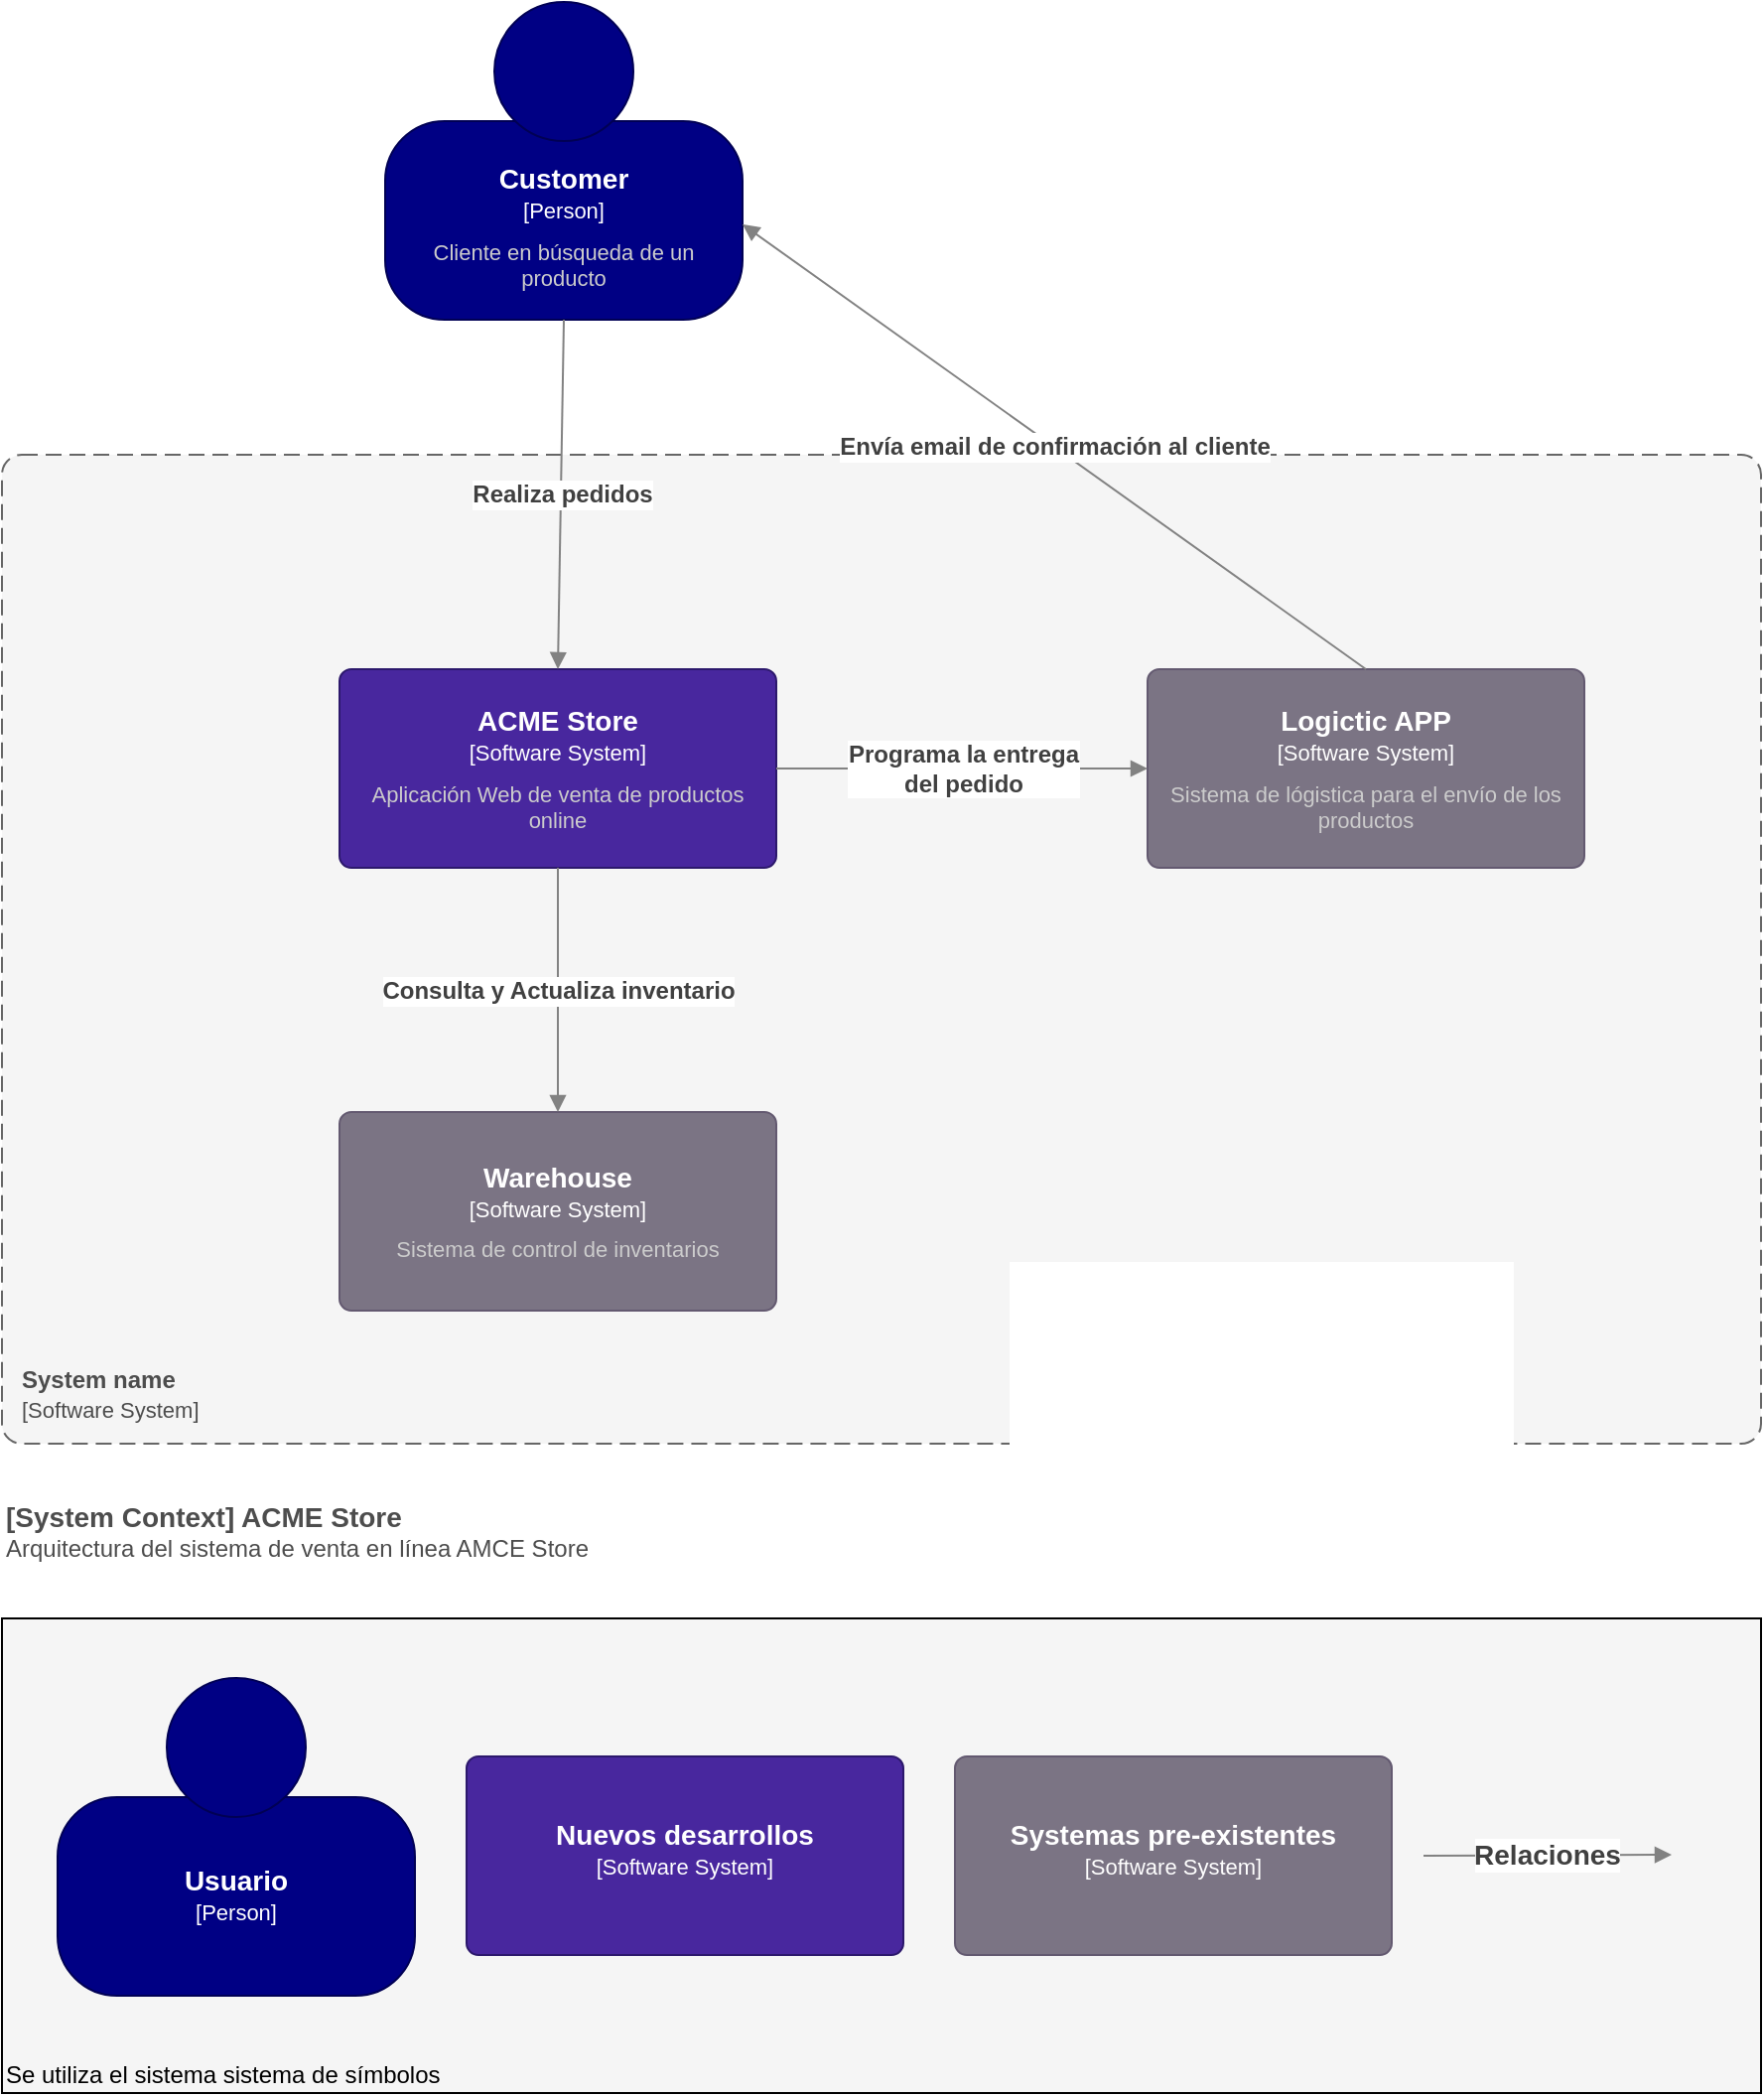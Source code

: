 <mxfile version="14.5.1" type="device" pages="6"><diagram id="fva0_q8krS5pni7HWMe3" name="System Context"><mxGraphModel dx="2370" dy="1335" grid="0" gridSize="10" guides="1" tooltips="1" connect="1" arrows="1" fold="1" page="1" pageScale="1" pageWidth="1100" pageHeight="850" background="none" math="0" shadow="0"><root><mxCell id="0"/><mxCell id="1" parent="0"/><mxCell id="nveorGTk_LVRVZRm6HN8-1" value="Se utiliza el sistema sistema de símbolos" style="rounded=0;whiteSpace=wrap;html=1;fillColor=#f5f5f5;align=left;verticalAlign=bottom;" parent="1" vertex="1"><mxGeometry x="105" y="858" width="886" height="239" as="geometry"/></mxCell><object label="&lt;font style=&quot;font-size: 14px&quot;&gt;&lt;b&gt;%A_NAME%&lt;/b&gt;&lt;/font&gt;&lt;br&gt;&lt;div&gt;&lt;font style=&quot;font-size: 11px&quot;&gt;[Person]&lt;/font&gt;&lt;/div&gt;&lt;div style=&quot;font-size: 6px&quot;&gt;&lt;br&gt;&lt;/div&gt;&lt;div style=&quot;font-size: 11px&quot;&gt;&lt;font color=&quot;#CCCCCC&quot;&gt;%B_DESCRIPTION%&lt;/font&gt;&lt;/div&gt;" A_NAME="Customer" B_DESCRIPTION="Cliente en búsqueda de un producto" placeholders="1" id="sP7iDKga-Jid_xjyjrap-28"><mxCell style="shape=stencil(tZTdboMwDIWfJpdFIVnHbiu6vUca3GEVEpRk6s/TL+BULVpTTWorceNz4OM42DBZ+1YNwAQ3qgcm10yI9qhtv9BviwGctyYq0W7JK9851ftUf6Ra+QF0IHGLB2hI9sHZHeyxCQmApgWHYXTlJ+OreM94yVpbYyIBrfEz58qPMIUmPssPBOPFkl5zTDVVMTf2EMCljKQy8fV/8BxbVM8Cl68C80LMz6J8Hvll4OoBsqyjkhsaWW+U3n07+2Oam3kmx40Tm/nmuTk/7wE/z73THk9pcyS/fwpb7DraiFxDmdjxUevgTj/QdTh4uHSzvLkZqZtq3kz1cOw/6SaVfi2T8As=);whiteSpace=wrap;html=1;rounded=1;fontColor=#ffffff;strokeColor=#000054;fillColor=#000084;spacing=5;spacingTop=65;arcSize=30;metaEdit=1;allowArrows=0;expand=0;recursiveResize=0;rotatable=0;resizable=0;" parent="1" vertex="1"><mxGeometry x="298" y="44" width="180" height="160" as="geometry"/></mxCell></object><object label="&lt;div align=&quot;left&quot;&gt;&lt;font color=&quot;#4D4D4D&quot;&gt;&lt;b&gt;%A_NAME%&lt;br&gt;&lt;/b&gt;&lt;/font&gt;&lt;/div&gt;&lt;div align=&quot;left&quot;&gt;&lt;font style=&quot;font-size: 11px&quot; color=&quot;#4D4D4D&quot;&gt;[Software System]&lt;/font&gt;&lt;/div&gt;" placeholders="1" A_NAME="System name" id="sP7iDKga-Jid_xjyjrap-30"><mxCell style="rounded=1;whiteSpace=wrap;html=1;dashed=1;arcSize=20;labelBackgroundColor=none;align=left;verticalAlign=bottom;labelBorderColor=none;spacingTop=0;spacing=10;dashPattern=8 4;metaEdit=1;rotatable=0;perimeter=rectanglePerimeter;noLabel=0;labelPadding=0;allowArrows=0;connectable=0;expand=0;recursiveResize=0;editable=1;pointerEvents=1;absoluteArcSize=1;fillColor=#f5f5f5;strokeColor=#666666;fontColor=#333333;" parent="1" vertex="1"><mxGeometry x="105" y="272" width="886" height="498" as="geometry"/></mxCell></object><object label="&lt;font style=&quot;font-size: 14px&quot;&gt;&lt;b&gt;%A_NAME%&lt;/b&gt;&lt;/font&gt;&lt;br&gt;&lt;div&gt;&lt;font style=&quot;font-size: 11px&quot;&gt;[Software System]&lt;/font&gt;&lt;/div&gt;&lt;div style=&quot;font-size: 6px&quot;&gt;&lt;br&gt;&lt;/div&gt;&lt;div style=&quot;font-size: 11px&quot;&gt;&lt;font color=&quot;#CCCCCC&quot;&gt;%B_DESCRIPTION%&lt;/font&gt;&lt;/div&gt;" placeholders="1" A_NAME="ACME Store" B_DESCRIPTION="Aplicación Web de venta de productos online" id="sP7iDKga-Jid_xjyjrap-31"><mxCell style="rounded=1;whiteSpace=wrap;html=1;fontColor=#ffffff;arcSize=6;metaEdit=1;points=[[0.25,0,0],[0.5,0,0],[0.75,0,0],[1,0.25,0],[1,0.5,0],[1,0.75,0],[0.75,1,0],[0.5,1,0],[0.25,1,0],[0,0.75,0],[0,0.5,0],[0,0.25,0]];resizable=0;editable=1;fillColor=#48279E;strokeColor=#2C186C;movableLabel=0;allowArrows=0;rotatable=0;imageWidth=24;spacing=5;" parent="1" vertex="1"><mxGeometry x="275" y="380" width="220" height="100" as="geometry"/></mxCell></object><object label="&lt;font style=&quot;font-size: 14px&quot;&gt;&lt;b&gt;%A_NAME%&lt;/b&gt;&lt;/font&gt;&lt;br&gt;&lt;div&gt;&lt;font style=&quot;font-size: 11px&quot;&gt;[Software System]&lt;/font&gt;&lt;/div&gt;&lt;div style=&quot;font-size: 6px&quot;&gt;&lt;br&gt;&lt;/div&gt;&lt;div style=&quot;font-size: 11px&quot;&gt;&lt;font color=&quot;#CCCCCC&quot;&gt;%B_DESCRIPTION%&lt;/font&gt;&lt;/div&gt;" placeholders="1" A_NAME="Logictic APP" B_DESCRIPTION="Sistema de lógistica para el envío de los productos" id="sP7iDKga-Jid_xjyjrap-33"><mxCell style="rounded=1;whiteSpace=wrap;html=1;fontColor=#ffffff;arcSize=6;metaEdit=1;points=[[0.25,0,0],[0.5,0,0],[0.75,0,0],[1,0.25,0],[1,0.5,0],[1,0.75,0],[0.75,1,0],[0.5,1,0],[0.25,1,0],[0,0.75,0],[0,0.5,0],[0,0.25,0]];resizable=0;editable=1;fillColor=#7b7484;strokeColor=#635970;movableLabel=0;allowArrows=0;rotatable=0;imageWidth=24;spacing=5;" parent="1" vertex="1"><mxGeometry x="682" y="380" width="220" height="100" as="geometry"/></mxCell></object><object label="&lt;font style=&quot;font-size: 14px&quot;&gt;&lt;b&gt;%A_NAME%&lt;/b&gt;&lt;/font&gt;&lt;br&gt;&lt;div&gt;&lt;font style=&quot;font-size: 11px&quot;&gt;[Software System]&lt;/font&gt;&lt;/div&gt;&lt;div style=&quot;font-size: 6px&quot;&gt;&lt;br&gt;&lt;/div&gt;&lt;div style=&quot;font-size: 11px&quot;&gt;&lt;font color=&quot;#CCCCCC&quot;&gt;%B_DESCRIPTION%&lt;/font&gt;&lt;/div&gt;" placeholders="1" A_NAME="Warehouse" B_DESCRIPTION="Sistema de control de inventarios" id="sP7iDKga-Jid_xjyjrap-34"><mxCell style="rounded=1;whiteSpace=wrap;html=1;fontColor=#ffffff;arcSize=6;metaEdit=1;points=[[0.25,0,0],[0.5,0,0],[0.75,0,0],[1,0.25,0],[1,0.5,0],[1,0.75,0],[0.75,1,0],[0.5,1,0],[0.25,1,0],[0,0.75,0],[0,0.5,0],[0,0.25,0]];resizable=0;editable=1;fillColor=#7b7484;strokeColor=#635970;movableLabel=0;allowArrows=0;rotatable=0;imageWidth=24;spacing=5;" parent="1" vertex="1"><mxGeometry x="275" y="603" width="220" height="100" as="geometry"/></mxCell></object><object label="&lt;div&gt;&lt;font color=&quot;#4D4D4D&quot;&gt;&lt;b&gt;&lt;font style=&quot;font-size: 14px&quot;&gt;[System Context] %A_C1_DIAGRAM_NAME%&lt;br&gt;&lt;/font&gt;&lt;/b&gt;&lt;/font&gt;&lt;/div&gt;&lt;div&gt;&lt;font style=&quot;font-size: 12px&quot; color=&quot;#4D4D4D&quot;&gt;%B_C1_DIAGRAM_DESCRIPTION%&lt;br&gt;&lt;/font&gt;&lt;/div&gt;" A_C1_DIAGRAM_NAME="ACME Store" B_C1_DIAGRAM_DESCRIPTION="Arquitectura del sistema de venta en línea AMCE Store" placeholders="1" id="sP7iDKga-Jid_xjyjrap-35"><mxCell style="text;html=1;strokeColor=none;fillColor=none;align=left;verticalAlign=top;whiteSpace=wrap;rounded=0;metaEdit=1;allowArrows=0;resizable=1;connectable=0;rotatable=0;editable=1;" parent="1" vertex="1"><mxGeometry x="105" y="792" width="406" height="40" as="geometry"/></mxCell></object><object label="&lt;div style=&quot;font-size: 12px;&quot;&gt;&lt;b style=&quot;font-size: 12px;&quot;&gt;%A_DESCRIPTION%&lt;/b&gt;&lt;br style=&quot;font-size: 12px;&quot;&gt;&lt;/div&gt;" placeholders="1" A_DESCRIPTION="Consulta y Actualiza inventario" id="sP7iDKga-Jid_xjyjrap-36"><mxCell style="endArrow=block;html=1;fontSize=12;fontColor=#404040;strokeWidth=1;endFill=1;strokeColor=#828282;elbow=vertical;metaEdit=1;backgroundOutline=0;editable=1;exitX=0.5;exitY=1;exitDx=0;exitDy=0;exitPerimeter=0;" parent="1" source="sP7iDKga-Jid_xjyjrap-31" target="sP7iDKga-Jid_xjyjrap-34" edge="1"><mxGeometry width="50" height="50" relative="1" as="geometry"><mxPoint x="357" y="646" as="sourcePoint"/><mxPoint x="597" y="646" as="targetPoint"/></mxGeometry></mxCell></object><object label="&lt;div style=&quot;font-size: 12px;&quot;&gt;&lt;b style=&quot;font-size: 12px;&quot;&gt;%A_DESCRIPTION%&lt;/b&gt;&lt;br style=&quot;font-size: 12px;&quot;&gt;&lt;/div&gt;" placeholders="1" A_DESCRIPTION="Realiza pedidos" id="sP7iDKga-Jid_xjyjrap-37"><mxCell style="endArrow=block;html=1;fontSize=12;fontColor=#404040;strokeWidth=1;endFill=1;strokeColor=#828282;elbow=vertical;metaEdit=1;backgroundOutline=0;editable=1;exitX=0.5;exitY=1;exitDx=0;exitDy=0;entryX=0.5;entryY=0;entryDx=0;entryDy=0;entryPerimeter=0;" parent="1" source="sP7iDKga-Jid_xjyjrap-28" target="sP7iDKga-Jid_xjyjrap-31" edge="1"><mxGeometry width="50" height="50" relative="1" as="geometry"><mxPoint x="394" y="626" as="sourcePoint"/><mxPoint x="394" y="762" as="targetPoint"/></mxGeometry></mxCell></object><object label="&lt;div style=&quot;font-size: 12px;&quot;&gt;&lt;b style=&quot;font-size: 12px;&quot;&gt;%A_DESCRIPTION%&lt;/b&gt;&lt;br style=&quot;font-size: 12px;&quot;&gt;&lt;/div&gt;" placeholders="1" A_DESCRIPTION="Programa la entrega &#10;del pedido" id="sP7iDKga-Jid_xjyjrap-38"><mxCell style="endArrow=block;html=1;fontSize=12;fontColor=#404040;strokeWidth=1;endFill=1;strokeColor=#828282;elbow=vertical;metaEdit=1;backgroundOutline=0;editable=1;exitX=1;exitY=0.5;exitDx=0;exitDy=0;exitPerimeter=0;entryX=0;entryY=0.5;entryDx=0;entryDy=0;entryPerimeter=0;" parent="1" source="sP7iDKga-Jid_xjyjrap-31" target="sP7iDKga-Jid_xjyjrap-33" edge="1"><mxGeometry width="50" height="50" relative="1" as="geometry"><mxPoint x="394" y="626" as="sourcePoint"/><mxPoint x="394" y="762" as="targetPoint"/></mxGeometry></mxCell></object><object label="&lt;div style=&quot;font-size: 12px;&quot;&gt;&lt;b style=&quot;font-size: 12px;&quot;&gt;%A_DESCRIPTION%&lt;/b&gt;&lt;br style=&quot;font-size: 12px;&quot;&gt;&lt;/div&gt;" placeholders="1" A_DESCRIPTION="Envía email de confirmación al cliente" id="sP7iDKga-Jid_xjyjrap-40"><mxCell style="endArrow=block;html=1;fontSize=12;fontColor=#404040;strokeWidth=1;endFill=1;strokeColor=#828282;elbow=vertical;metaEdit=1;backgroundOutline=0;editable=1;exitX=0.5;exitY=0;exitDx=0;exitDy=0;exitPerimeter=0;entryX=1;entryY=0.7;entryDx=0;entryDy=0;" parent="1" source="sP7iDKga-Jid_xjyjrap-33" target="sP7iDKga-Jid_xjyjrap-28" edge="1"><mxGeometry width="50" height="50" relative="1" as="geometry"><mxPoint x="504" y="576" as="sourcePoint"/><mxPoint x="814" y="422" as="targetPoint"/></mxGeometry></mxCell></object><object label="&lt;font style=&quot;font-size: 14px&quot;&gt;&lt;b&gt;%A_NAME%&lt;/b&gt;&lt;/font&gt;&lt;br&gt;&lt;div&gt;&lt;font style=&quot;font-size: 11px&quot;&gt;[Person]&lt;/font&gt;&lt;/div&gt;&lt;div style=&quot;font-size: 6px&quot;&gt;&lt;br&gt;&lt;/div&gt;&lt;div style=&quot;font-size: 11px&quot;&gt;&lt;font color=&quot;#CCCCCC&quot;&gt;%B_DESCRIPTION%&lt;/font&gt;&lt;/div&gt;" A_NAME="Usuario" B_DESCRIPTION="" placeholders="1" id="sP7iDKga-Jid_xjyjrap-45"><mxCell style="shape=stencil(tZTdboMwDIWfJpdFIVnHbiu6vUca3GEVEpRk6s/TL+BULVpTTWorceNz4OM42DBZ+1YNwAQ3qgcm10yI9qhtv9BviwGctyYq0W7JK9851ftUf6Ra+QF0IHGLB2hI9sHZHeyxCQmApgWHYXTlJ+OreM94yVpbYyIBrfEz58qPMIUmPssPBOPFkl5zTDVVMTf2EMCljKQy8fV/8BxbVM8Cl68C80LMz6J8Hvll4OoBsqyjkhsaWW+U3n07+2Oam3kmx40Tm/nmuTk/7wE/z73THk9pcyS/fwpb7DraiFxDmdjxUevgTj/QdTh4uHSzvLkZqZtq3kz1cOw/6SaVfi2T8As=);whiteSpace=wrap;html=1;rounded=1;fontColor=#ffffff;strokeColor=#000054;fillColor=#000084;spacing=5;spacingTop=65;arcSize=30;metaEdit=1;allowArrows=0;expand=0;recursiveResize=0;rotatable=0;resizable=0;" parent="1" vertex="1"><mxGeometry x="133" y="888" width="180" height="160" as="geometry"/></mxCell></object><object label="&lt;font style=&quot;font-size: 14px&quot;&gt;&lt;b&gt;%A_NAME%&lt;/b&gt;&lt;/font&gt;&lt;br&gt;&lt;div&gt;&lt;font style=&quot;font-size: 11px&quot;&gt;[Software System]&lt;/font&gt;&lt;/div&gt;&lt;div style=&quot;font-size: 6px&quot;&gt;&lt;br&gt;&lt;/div&gt;&lt;div style=&quot;font-size: 11px&quot;&gt;&lt;font color=&quot;#CCCCCC&quot;&gt;%B_DESCRIPTION%&lt;/font&gt;&lt;/div&gt;" placeholders="1" A_NAME="Nuevos desarrollos" B_DESCRIPTION="" id="sP7iDKga-Jid_xjyjrap-46"><mxCell style="rounded=1;whiteSpace=wrap;html=1;fontColor=#ffffff;arcSize=6;metaEdit=1;points=[[0.25,0,0],[0.5,0,0],[0.75,0,0],[1,0.25,0],[1,0.5,0],[1,0.75,0],[0.75,1,0],[0.5,1,0],[0.25,1,0],[0,0.75,0],[0,0.5,0],[0,0.25,0]];resizable=0;editable=1;fillColor=#48279E;strokeColor=#2C186C;movableLabel=0;allowArrows=0;rotatable=0;imageWidth=24;spacing=5;" parent="1" vertex="1"><mxGeometry x="339" y="927.5" width="220" height="100" as="geometry"/></mxCell></object><object label="&lt;font style=&quot;font-size: 14px&quot;&gt;&lt;b&gt;%A_NAME%&lt;/b&gt;&lt;/font&gt;&lt;br&gt;&lt;div&gt;&lt;font style=&quot;font-size: 11px&quot;&gt;[Software System]&lt;/font&gt;&lt;/div&gt;&lt;div style=&quot;font-size: 6px&quot;&gt;&lt;br&gt;&lt;/div&gt;&lt;div style=&quot;font-size: 11px&quot;&gt;&lt;font color=&quot;#CCCCCC&quot;&gt;%B_DESCRIPTION%&lt;/font&gt;&lt;/div&gt;" placeholders="1" A_NAME="Systemas pre-existentes" B_DESCRIPTION="" id="sP7iDKga-Jid_xjyjrap-48"><mxCell style="rounded=1;whiteSpace=wrap;html=1;fontColor=#ffffff;arcSize=6;metaEdit=1;points=[[0.25,0,0],[0.5,0,0],[0.75,0,0],[1,0.25,0],[1,0.5,0],[1,0.75,0],[0.75,1,0],[0.5,1,0],[0.25,1,0],[0,0.75,0],[0,0.5,0],[0,0.25,0]];resizable=0;editable=1;fillColor=#7b7484;strokeColor=#635970;movableLabel=0;allowArrows=0;rotatable=0;imageWidth=24;spacing=5;" parent="1" vertex="1"><mxGeometry x="585" y="927.5" width="220" height="100" as="geometry"/></mxCell></object><object label="&lt;div style=&quot;font-size: 14px;&quot;&gt;&lt;b style=&quot;font-size: 14px;&quot;&gt;%A_DESCRIPTION%&lt;/b&gt;&lt;br style=&quot;font-size: 14px;&quot;&gt;&lt;/div&gt;" placeholders="1" A_DESCRIPTION="Relaciones" id="sP7iDKga-Jid_xjyjrap-50"><mxCell style="endArrow=block;html=1;fontSize=14;fontColor=#404040;strokeWidth=1;endFill=1;strokeColor=#828282;elbow=vertical;metaEdit=1;backgroundOutline=0;editable=1;" parent="1" edge="1"><mxGeometry width="50" height="50" relative="1" as="geometry"><mxPoint x="821" y="977.5" as="sourcePoint"/><mxPoint x="946" y="977" as="targetPoint"/></mxGeometry></mxCell></object></root></mxGraphModel></diagram><diagram id="WD1c8SBblE-bLZkuyCsa" name="Container Diagram"><mxGraphModel dx="2844" dy="1602" grid="0" gridSize="10" guides="1" tooltips="1" connect="1" arrows="1" fold="1" page="1" pageScale="1" pageWidth="1100" pageHeight="850" math="0" shadow="0"><root><mxCell id="Uy-1MgNgIJ4czMJ3-g2U-0"/><mxCell id="Uy-1MgNgIJ4czMJ3-g2U-1" parent="Uy-1MgNgIJ4czMJ3-g2U-0"/><mxCell id="yT_ZmnI9l7S_l9q5l5kP-0" value="Se utiliza el sistema sistema de símbolos" style="rounded=0;whiteSpace=wrap;html=1;fillColor=#f5f5f5;align=left;verticalAlign=bottom;" parent="Uy-1MgNgIJ4czMJ3-g2U-1" vertex="1"><mxGeometry x="35" y="902" width="1031" height="357" as="geometry"/></mxCell><object label="&lt;div align=&quot;left&quot;&gt;&lt;font color=&quot;#4D4D4D&quot;&gt;&lt;b&gt;%A_NAME%&lt;br&gt;&lt;/b&gt;&lt;/font&gt;&lt;/div&gt;&lt;div align=&quot;left&quot;&gt;&lt;font style=&quot;font-size: 11px&quot; color=&quot;#4D4D4D&quot;&gt;[Software System]&lt;/font&gt;&lt;/div&gt;" placeholders="1" A_NAME="ACME Store" id="WpbF5gH6CNOH9yEYgsuk-16"><mxCell style="rounded=1;whiteSpace=wrap;html=1;dashed=1;arcSize=20;strokeColor=#666666;fontColor=#333333;labelBackgroundColor=none;align=left;verticalAlign=bottom;labelBorderColor=none;spacingTop=0;spacing=10;dashPattern=8 4;metaEdit=1;rotatable=0;perimeter=rectanglePerimeter;noLabel=0;labelPadding=0;allowArrows=0;connectable=0;expand=0;recursiveResize=0;editable=1;pointerEvents=1;absoluteArcSize=1;fillColor=#F5F5F5;" parent="Uy-1MgNgIJ4czMJ3-g2U-1" vertex="1"><mxGeometry x="43" y="243" width="702" height="508" as="geometry"/></mxCell></object><object label="&lt;font style=&quot;font-size: 14px&quot;&gt;&lt;b&gt;%A_NAME%&lt;/b&gt;&lt;/font&gt;&lt;br&gt;&lt;div&gt;&lt;font style=&quot;font-size: 11px&quot;&gt;[Person]&lt;/font&gt;&lt;/div&gt;&lt;div style=&quot;font-size: 6px&quot;&gt;&lt;br&gt;&lt;/div&gt;&lt;div style=&quot;font-size: 11px&quot;&gt;&lt;font color=&quot;#CCCCCC&quot;&gt;%B_DESCRIPTION%&lt;/font&gt;&lt;/div&gt;" A_NAME="Customer" B_DESCRIPTION="Cliente en búsqueda de un producto" placeholders="1" id="WpbF5gH6CNOH9yEYgsuk-1"><mxCell style="shape=stencil(tZTdboMwDIWfJpdFIVnHbiu6vUca3GEVEpRk6s/TL+BULVpTTWorceNz4OM42DBZ+1YNwAQ3qgcm10yI9qhtv9BviwGctyYq0W7JK9851ftUf6Ra+QF0IHGLB2hI9sHZHeyxCQmApgWHYXTlJ+OreM94yVpbYyIBrfEz58qPMIUmPssPBOPFkl5zTDVVMTf2EMCljKQy8fV/8BxbVM8Cl68C80LMz6J8Hvll4OoBsqyjkhsaWW+U3n07+2Oam3kmx40Tm/nmuTk/7wE/z73THk9pcyS/fwpb7DraiFxDmdjxUevgTj/QdTh4uHSzvLkZqZtq3kz1cOw/6SaVfi2T8As=);whiteSpace=wrap;html=1;rounded=1;fontColor=#ffffff;strokeColor=#000054;fillColor=#000084;spacing=5;spacingTop=65;arcSize=30;metaEdit=1;allowArrows=0;expand=0;recursiveResize=0;rotatable=0;resizable=0;" parent="Uy-1MgNgIJ4czMJ3-g2U-1" vertex="1"><mxGeometry x="284" y="28" width="180" height="160" as="geometry"/></mxCell></object><object label="&lt;font style=&quot;font-size: 14px&quot;&gt;&lt;b&gt;%A_NAME%&lt;/b&gt;&lt;/font&gt;&lt;br&gt;&lt;div&gt;&lt;font style=&quot;font-size: 11px&quot;&gt;[Software System]&lt;/font&gt;&lt;/div&gt;&lt;div style=&quot;font-size: 6px&quot;&gt;&lt;br&gt;&lt;/div&gt;&lt;div style=&quot;font-size: 11px&quot;&gt;&lt;font color=&quot;#CCCCCC&quot;&gt;%B_DESCRIPTION%&lt;/font&gt;&lt;/div&gt;" placeholders="1" A_NAME="Logictic APP" B_DESCRIPTION="Sistema de lógistica para el envío de los productos" id="WpbF5gH6CNOH9yEYgsuk-4"><mxCell style="rounded=1;whiteSpace=wrap;html=1;fontColor=#ffffff;arcSize=6;metaEdit=1;points=[[0.25,0,0],[0.5,0,0],[0.75,0,0],[1,0.25,0],[1,0.5,0],[1,0.75,0],[0.75,1,0],[0.5,1,0],[0.25,1,0],[0,0.75,0],[0,0.5,0],[0,0.25,0]];resizable=0;editable=1;fillColor=#7b7484;strokeColor=#635970;movableLabel=0;allowArrows=0;rotatable=0;imageWidth=24;spacing=5;" parent="Uy-1MgNgIJ4czMJ3-g2U-1" vertex="1"><mxGeometry x="819" y="475" width="220" height="100" as="geometry"/></mxCell></object><object label="&lt;font style=&quot;font-size: 14px&quot;&gt;&lt;b&gt;%A_NAME%&lt;/b&gt;&lt;/font&gt;&lt;br&gt;&lt;div&gt;&lt;font style=&quot;font-size: 11px&quot;&gt;[Software System]&lt;/font&gt;&lt;/div&gt;&lt;div style=&quot;font-size: 6px&quot;&gt;&lt;br&gt;&lt;/div&gt;&lt;div style=&quot;font-size: 11px&quot;&gt;&lt;font color=&quot;#CCCCCC&quot;&gt;%B_DESCRIPTION%&lt;/font&gt;&lt;/div&gt;" placeholders="1" A_NAME="Warehouse" B_DESCRIPTION="Sistema de control de inventarios" id="WpbF5gH6CNOH9yEYgsuk-5"><mxCell style="rounded=1;whiteSpace=wrap;html=1;fontColor=#ffffff;arcSize=6;metaEdit=1;points=[[0.25,0,0],[0.5,0,0],[0.75,0,0],[1,0.25,0],[1,0.5,0],[1,0.75,0],[0.75,1,0],[0.5,1,0],[0.25,1,0],[0,0.75,0],[0,0.5,0],[0,0.25,0]];resizable=0;editable=1;fillColor=#7b7484;strokeColor=#635970;movableLabel=0;allowArrows=0;rotatable=0;imageWidth=24;spacing=5;" parent="Uy-1MgNgIJ4czMJ3-g2U-1" vertex="1"><mxGeometry x="819" y="644" width="220" height="100" as="geometry"/></mxCell></object><object label="&lt;font style=&quot;font-size: 14px&quot;&gt;&lt;b&gt;%A_NAME%&lt;/b&gt;&lt;/font&gt;&lt;br&gt;&lt;div&gt;&lt;font style=&quot;font-size: 11px&quot;&gt;[Person]&lt;/font&gt;&lt;/div&gt;&lt;div style=&quot;font-size: 6px&quot;&gt;&lt;br&gt;&lt;/div&gt;&lt;div style=&quot;font-size: 11px&quot;&gt;&lt;font color=&quot;#CCCCCC&quot;&gt;%B_DESCRIPTION%&lt;/font&gt;&lt;/div&gt;" A_NAME="Usuario" B_DESCRIPTION="" placeholders="1" id="WpbF5gH6CNOH9yEYgsuk-11"><mxCell style="shape=stencil(tZTdboMwDIWfJpdFIVnHbiu6vUca3GEVEpRk6s/TL+BULVpTTWorceNz4OM42DBZ+1YNwAQ3qgcm10yI9qhtv9BviwGctyYq0W7JK9851ftUf6Ra+QF0IHGLB2hI9sHZHeyxCQmApgWHYXTlJ+OreM94yVpbYyIBrfEz58qPMIUmPssPBOPFkl5zTDVVMTf2EMCljKQy8fV/8BxbVM8Cl68C80LMz6J8Hvll4OoBsqyjkhsaWW+U3n07+2Oam3kmx40Tm/nmuTk/7wE/z73THk9pcyS/fwpb7DraiFxDmdjxUevgTj/QdTh4uHSzvLkZqZtq3kz1cOw/6SaVfi2T8As=);whiteSpace=wrap;html=1;rounded=1;fontColor=#ffffff;strokeColor=#000054;fillColor=#000084;spacing=5;spacingTop=65;arcSize=30;metaEdit=1;allowArrows=0;expand=0;recursiveResize=0;rotatable=0;resizable=0;" parent="Uy-1MgNgIJ4czMJ3-g2U-1" vertex="1"><mxGeometry x="60" y="938" width="180" height="160" as="geometry"/></mxCell></object><object label="&lt;font style=&quot;font-size: 14px&quot;&gt;&lt;b&gt;%A_NAME%&lt;/b&gt;&lt;/font&gt;&lt;br&gt;&lt;div&gt;&lt;font style=&quot;font-size: 11px&quot;&gt;[Software System]&lt;/font&gt;&lt;/div&gt;&lt;div style=&quot;font-size: 6px&quot;&gt;&lt;br&gt;&lt;/div&gt;&lt;div style=&quot;font-size: 11px&quot;&gt;&lt;font color=&quot;#CCCCCC&quot;&gt;%B_DESCRIPTION%&lt;/font&gt;&lt;/div&gt;" placeholders="1" A_NAME="Systemas pre-existentes" B_DESCRIPTION="" id="WpbF5gH6CNOH9yEYgsuk-13"><mxCell style="rounded=1;whiteSpace=wrap;html=1;fontColor=#ffffff;arcSize=6;metaEdit=1;points=[[0.25,0,0],[0.5,0,0],[0.75,0,0],[1,0.25,0],[1,0.5,0],[1,0.75,0],[0.75,1,0],[0.5,1,0],[0.25,1,0],[0,0.75,0],[0,0.5,0],[0,0.25,0]];resizable=0;editable=1;fillColor=#7b7484;strokeColor=#635970;movableLabel=0;allowArrows=0;rotatable=0;imageWidth=24;spacing=5;" parent="Uy-1MgNgIJ4czMJ3-g2U-1" vertex="1"><mxGeometry x="552" y="968" width="220" height="100" as="geometry"/></mxCell></object><object label="&lt;div style=&quot;font-size: 12px;&quot;&gt;&lt;b style=&quot;font-size: 12px;&quot;&gt;%A_DESCRIPTION%&lt;/b&gt;&lt;br style=&quot;font-size: 12px;&quot;&gt;&lt;/div&gt;" placeholders="1" A_DESCRIPTION="Relaciones" id="WpbF5gH6CNOH9yEYgsuk-14"><mxCell style="endArrow=block;html=1;fontSize=12;fontColor=#404040;strokeWidth=1;endFill=1;strokeColor=#828282;elbow=vertical;metaEdit=1;backgroundOutline=0;editable=1;exitX=0.5;exitY=1;exitDx=0;exitDy=0;exitPerimeter=0;" parent="Uy-1MgNgIJ4czMJ3-g2U-1" edge="1"><mxGeometry width="50" height="50" relative="1" as="geometry"><mxPoint x="814" y="1026.5" as="sourcePoint"/><mxPoint x="993" y="1027" as="targetPoint"/></mxGeometry></mxCell></object><object label="&lt;font style=&quot;font-size: 14px&quot; color=&quot;#FFFFFF&quot;&gt;&lt;b&gt;&lt;font style=&quot;font-size: 14px&quot;&gt;&lt;span&gt;%A_NAME%&lt;/span&gt;&lt;/font&gt;&lt;/b&gt;&lt;/font&gt;&lt;font color=&quot;#FFFFFF&quot;&gt;&lt;br&gt;&lt;/font&gt;&lt;div&gt;&lt;font style=&quot;font-size: 11px&quot; color=&quot;#FFFFFF&quot;&gt;[Container: %B_TECHNOLOGY%]&lt;/font&gt;&lt;/div&gt;&lt;div style=&quot;font-size: 6px&quot;&gt;&lt;font color=&quot;#FFFFFF&quot;&gt;&lt;br&gt;&lt;/font&gt;&lt;/div&gt;&lt;div style=&quot;font-size: 11px&quot;&gt;&lt;font color=&quot;#E6E6E6&quot;&gt;%C_DESCRIPTION%&lt;/font&gt;&lt;/div&gt;" A_NAME="Web application" B_TECHNOLOGY="React &amp; NextJS" C_DESCRIPTION="Aplicación web para la venta en línea" placeholders="1" id="WpbF5gH6CNOH9yEYgsuk-17"><mxCell style="shape=stencil(3VbbcoMgEP0aHuPAYtQ+pib5D4OkMjHgoB2Tfn3R9aGkanpJptM8ObvLOew5sgyEp3WRVZIA1dlREr4mAMVZmONChItW7hY7a9paWpd2awpcwEKKcYsxwBBndSVFg8m9Oskc03VjzUG2Km8GAqULaVXTVfmG0BXpCCjhqTBaOwZldO1VPtQdWaa0w9ITktFgiduchxijyu1wlI1rHXvGLIHt14l92iC+FTG7FzENwPeC3Y75bsTxL5h56jJTh4anu0wcXqx51floP33Fdid26p+PH/PLMcisqNXbMD3RvAc4C8KUxs0UxW+PI8DDNWdPz/P4vSrLcfRyy7erzXU0djBl5oRlDmqs/J6Xkedl5HnJogsvx6zk9KdeRGm4TJPr6JnyiCAWw5yk/6goSR5MEdDwwRT5YwTg30k08RUxGJEU/oGi/jb5dGn0WXxy9Il3);whiteSpace=wrap;html=1;spacingTop=12;allowArrows=0;metaEdit=1;resizable=0;rotatable=0;strokeColor=#F5F5F5;fillColor=#F5F5F5;" parent="Uy-1MgNgIJ4czMJ3-g2U-1" vertex="1"><mxGeometry x="79" y="307" width="220" height="140" as="geometry"/></mxCell></object><object label="&lt;font style=&quot;font-size: 14px&quot; color=&quot;#FFFFFF&quot;&gt;&lt;b&gt;&lt;font style=&quot;font-size: 14px&quot;&gt;&lt;span&gt;%A_NAME%&lt;/span&gt;&lt;/font&gt;&lt;/b&gt;&lt;/font&gt;&lt;font color=&quot;#FFFFFF&quot;&gt;&lt;br&gt;&lt;/font&gt;&lt;div&gt;&lt;font style=&quot;font-size: 11px&quot; color=&quot;#FFFFFF&quot;&gt;[Container: %B_TECHNOLOGY%]&lt;/font&gt;&lt;/div&gt;&lt;div style=&quot;font-size: 6px&quot;&gt;&lt;font color=&quot;#FFFFFF&quot;&gt;&lt;br&gt;&lt;/font&gt;&lt;/div&gt;&lt;div style=&quot;font-size: 11px&quot;&gt;&lt;font color=&quot;#E6E6E6&quot;&gt;%C_DESCRIPTION%&lt;/font&gt;&lt;/div&gt;" A_NAME="iOS Application" B_TECHNOLOGY="Native iOS App" C_DESCRIPTION="Aplicación nativa de iOS para la venta enlínea" placeholders="1" id="WpbF5gH6CNOH9yEYgsuk-18"><mxCell style="shape=stencil(zVXLboMwEPwaH0HG5pEeUyf8h2OcYgVsZKiS9OtrWKTGKZCqTdSc0M4y491hLBBlbckbiQjWvJaIbhAh5VmYOhBxUJudqmTAm8ah7pUS+lGMoT5CTchY87aRogNwr06yALjtrDnIoyq6UUDpUlrV9V26RXiNegGMKBNGa6egjG69zkXfiXGlHRefQAyHCRxzHmuoGndCLTtpx5kBRST/ubAvG2b3Eo4eJYxD4nsR3U/5YcLZH5Qpc8hcaCjbcXF4s+ZdF5PzDB3bJ3bum0/H/PoacCta9TFennTZA7gLwlTGOgCeAw8RGm9o9PK6zN+rqppmJznN19vbbJhgzswZyxzVWLngpawq1bTyy8nUczJNPCujKyfxb5dOWZyw1W32QnsiBb3c5fD+7FnqD09WEzGIn2wjnHkrJX60Y2+jyVwn//GNhkh+S96Awm9rAD4B);whiteSpace=wrap;html=1;allowArrows=0;metaEdit=1;expand=0;recursiveResize=0;resizable=0;rotatable=0;strokeColor=#F5F5F5;fillColor=#F5F5F5;" parent="Uy-1MgNgIJ4czMJ3-g2U-1" vertex="1"><mxGeometry x="474" y="303" width="220" height="140" as="geometry"/></mxCell></object><object label="&lt;font style=&quot;font-size: 14px&quot;&gt;&lt;b&gt;&lt;font style=&quot;font-size: 14px&quot;&gt;&lt;span&gt;%A_NAME%&lt;/span&gt;&lt;/font&gt;&lt;/b&gt;&lt;/font&gt;&lt;br&gt;&lt;div&gt;&lt;font style=&quot;font-size: 11px&quot;&gt;[Container: %B_TECHNOLOGY%]&lt;/font&gt;&lt;/div&gt;&lt;div style=&quot;font-size: 6px&quot;&gt;&lt;br&gt;&lt;/div&gt;&lt;div style=&quot;font-size: 11px&quot;&gt;&lt;font color=&quot;#E6E6E6&quot;&gt;%C_DESCRIPTION%&lt;/font&gt;&lt;/div&gt;" placeholders="1" A_NAME="ACME Store API" C_DESCRIPTION="API REST para la consulta y creación de pedidos" B_TECHNOLOGY="Spring Boot" id="WpbF5gH6CNOH9yEYgsuk-20"><mxCell style="rounded=1;whiteSpace=wrap;html=1;fontColor=#ffffff;arcSize=6;metaEdit=1;points=[[0.25,0,0],[0.5,0,0],[0.75,0,0],[1,0.25,0],[1,0.5,0],[1,0.75,0],[0.75,1,0],[0.5,1,0],[0.25,1,0],[0,0.75,0],[0,0.5,0],[0,0.25,0]];resizable=0;editable=1;fillColor=#6c45c8;strokeColor=#4D319B;movableLabel=0;allowArrows=0;rotatable=0;autosize=0;align=center;spacing=5;" parent="Uy-1MgNgIJ4czMJ3-g2U-1" vertex="1"><mxGeometry x="474" y="566" width="220" height="100" as="geometry"/></mxCell></object><object label="&lt;div style=&quot;font-size: 12px;&quot;&gt;&lt;b style=&quot;font-size: 12px;&quot;&gt;%A_DESCRIPTION%&lt;/b&gt;&lt;br style=&quot;font-size: 12px;&quot;&gt;&lt;/div&gt;&lt;div style=&quot;font-size: 12px;&quot;&gt;[%B_TECHNOLOGY%]&lt;/div&gt;" placeholders="1" A_DESCRIPTION="Crea y consulta pedidos" B_TECHNOLOGY="JSON/HTTP" id="WpbF5gH6CNOH9yEYgsuk-25"><mxCell style="endArrow=block;html=1;fontSize=12;fontColor=#404040;strokeWidth=1;endFill=1;strokeColor=#828282;elbow=vertical;metaEdit=1;exitX=0.25;exitY=1;exitDx=0;exitDy=0;entryX=0.5;entryY=0;entryDx=0;entryDy=0;" parent="Uy-1MgNgIJ4czMJ3-g2U-1" source="WpbF5gH6CNOH9yEYgsuk-1" target="WpbF5gH6CNOH9yEYgsuk-17" edge="1"><mxGeometry width="50" height="50" relative="1" as="geometry"><mxPoint x="378" y="251" as="sourcePoint"/><mxPoint x="618" y="251" as="targetPoint"/></mxGeometry></mxCell></object><object label="&lt;div style=&quot;font-size: 12px;&quot;&gt;&lt;b style=&quot;font-size: 12px;&quot;&gt;%A_DESCRIPTION%&lt;/b&gt;&lt;br style=&quot;font-size: 12px;&quot;&gt;&lt;/div&gt;&lt;div style=&quot;font-size: 12px;&quot;&gt;[%B_TECHNOLOGY%]&lt;/div&gt;" placeholders="1" A_DESCRIPTION="Crea y consulta pedidos" B_TECHNOLOGY="JSON/HTTP" id="WpbF5gH6CNOH9yEYgsuk-26"><mxCell style="endArrow=block;html=1;fontSize=12;fontColor=#404040;strokeWidth=1;endFill=1;strokeColor=#828282;elbow=vertical;metaEdit=1;exitX=0.75;exitY=1;exitDx=0;exitDy=0;entryX=0.5;entryY=0;entryDx=0;entryDy=0;jumpStyle=none;shadow=0;" parent="Uy-1MgNgIJ4czMJ3-g2U-1" source="WpbF5gH6CNOH9yEYgsuk-1" target="WpbF5gH6CNOH9yEYgsuk-18" edge="1"><mxGeometry width="50" height="50" relative="1" as="geometry"><mxPoint x="339" y="198" as="sourcePoint"/><mxPoint x="244" y="313.0" as="targetPoint"/></mxGeometry></mxCell></object><object label="&lt;font style=&quot;font-size: 14px&quot;&gt;&lt;b&gt;&lt;font style=&quot;font-size: 14px&quot;&gt;&lt;span&gt;%A_NAME%&lt;/span&gt;&lt;/font&gt;&lt;/b&gt;&lt;/font&gt;&lt;br&gt;&lt;div&gt;&lt;font style=&quot;font-size: 11px&quot;&gt;[Container: %B_TECHNOLOGY%]&lt;/font&gt;&lt;/div&gt;&lt;div style=&quot;font-size: 6px&quot;&gt;&lt;br&gt;&lt;/div&gt;&lt;div style=&quot;font-size: 11px&quot;&gt;&lt;font color=&quot;#E6E6E6&quot;&gt;%C_DESCRIPTION%&lt;/font&gt;&lt;/div&gt;" A_NAME="AMCE Store database" B_TECHNOLOGY="MongoDB" C_DESCRIPTION="Base de datos donde se guardan todos los pedidos" placeholders="1" id="WpbF5gH6CNOH9yEYgsuk-27"><mxCell style="shape=cylinder3;whiteSpace=wrap;html=1;boundedLbl=1;backgroundOutline=1;size=15;rounded=1;fontColor=#ffffff;strokeColor=#4D319B;fillColor=#6c45c8;arcSize=6;autosize=0;metaEdit=1;resizable=0;rotatable=0;allowArrows=0;align=center;spacing=5;spacingTop=-5;verticalAlign=middle;" parent="Uy-1MgNgIJ4czMJ3-g2U-1" vertex="1"><mxGeometry x="82" y="561" width="220" height="110" as="geometry"/></mxCell></object><object label="&lt;div style=&quot;font-size: 12px;&quot;&gt;&lt;b style=&quot;font-size: 12px;&quot;&gt;%A_DESCRIPTION%&lt;/b&gt;&lt;br style=&quot;font-size: 12px;&quot;&gt;&lt;/div&gt;&lt;div style=&quot;font-size: 12px;&quot;&gt;[%B_TECHNOLOGY%]&lt;/div&gt;" placeholders="1" A_DESCRIPTION="Delega la creación del pedido al API" B_TECHNOLOGY="JSON/HTTP" id="WpbF5gH6CNOH9yEYgsuk-28"><mxCell style="endArrow=block;html=1;fontSize=12;fontColor=#404040;strokeWidth=1;endFill=1;strokeColor=#828282;elbow=vertical;metaEdit=1;exitX=0.5;exitY=1;exitDx=0;exitDy=0;entryX=0.25;entryY=0;entryDx=0;entryDy=0;entryPerimeter=0;" parent="Uy-1MgNgIJ4czMJ3-g2U-1" source="WpbF5gH6CNOH9yEYgsuk-17" target="WpbF5gH6CNOH9yEYgsuk-20" edge="1"><mxGeometry width="50" height="50" relative="1" as="geometry"><mxPoint x="339" y="198" as="sourcePoint"/><mxPoint x="244" y="313.0" as="targetPoint"/></mxGeometry></mxCell></object><object label="&lt;div style=&quot;font-size: 12px;&quot;&gt;&lt;b style=&quot;font-size: 12px;&quot;&gt;%A_DESCRIPTION%&lt;/b&gt;&lt;br style=&quot;font-size: 12px;&quot;&gt;&lt;/div&gt;&lt;div style=&quot;font-size: 12px;&quot;&gt;[%B_TECHNOLOGY%]&lt;/div&gt;" placeholders="1" A_DESCRIPTION="Delega la creación del pedido al API" B_TECHNOLOGY="JSON/HTTP" id="WpbF5gH6CNOH9yEYgsuk-29"><mxCell style="endArrow=block;html=1;fontSize=12;fontColor=#404040;strokeWidth=1;endFill=1;strokeColor=#828282;elbow=vertical;metaEdit=1;exitX=0.5;exitY=1;exitDx=0;exitDy=0;entryX=0.5;entryY=0;entryDx=0;entryDy=0;entryPerimeter=0;" parent="Uy-1MgNgIJ4czMJ3-g2U-1" source="WpbF5gH6CNOH9yEYgsuk-18" target="WpbF5gH6CNOH9yEYgsuk-20" edge="1"><mxGeometry width="50" height="50" relative="1" as="geometry"><mxPoint x="244" y="453" as="sourcePoint"/><mxPoint x="545" y="581" as="targetPoint"/></mxGeometry></mxCell></object><object label="&lt;div style=&quot;font-size: 12px;&quot;&gt;&lt;b style=&quot;font-size: 12px;&quot;&gt;%A_DESCRIPTION%&lt;/b&gt;&lt;br style=&quot;font-size: 12px;&quot;&gt;&lt;/div&gt;&lt;div style=&quot;font-size: 12px;&quot;&gt;[%B_TECHNOLOGY%]&lt;/div&gt;" placeholders="1" A_DESCRIPTION="Guarda/Consulta pedidos" B_TECHNOLOGY="TCP/IP" id="WpbF5gH6CNOH9yEYgsuk-30"><mxCell style="endArrow=block;html=1;fontSize=12;fontColor=#404040;strokeWidth=1;endFill=1;strokeColor=#828282;elbow=vertical;metaEdit=1;exitX=0;exitY=0.5;exitDx=0;exitDy=0;entryX=1;entryY=0.5;entryDx=0;entryDy=0;entryPerimeter=0;exitPerimeter=0;" parent="Uy-1MgNgIJ4czMJ3-g2U-1" source="WpbF5gH6CNOH9yEYgsuk-20" target="WpbF5gH6CNOH9yEYgsuk-27" edge="1"><mxGeometry width="50" height="50" relative="1" as="geometry"><mxPoint x="213" y="457" as="sourcePoint"/><mxPoint x="516" y="576" as="targetPoint"/></mxGeometry></mxCell></object><object label="&lt;div style=&quot;font-size: 12px;&quot;&gt;&lt;b style=&quot;font-size: 12px;&quot;&gt;%A_DESCRIPTION%&lt;/b&gt;&lt;br style=&quot;font-size: 12px;&quot;&gt;&lt;/div&gt;&lt;div style=&quot;font-size: 12px;&quot;&gt;[%B_TECHNOLOGY%]&lt;/div&gt;" placeholders="1" A_DESCRIPTION="Programa la entrega del pedido" B_TECHNOLOGY="XML/HTTP" id="WpbF5gH6CNOH9yEYgsuk-31"><mxCell style="endArrow=block;html=1;fontSize=12;fontColor=#404040;strokeWidth=1;endFill=1;strokeColor=#828282;elbow=vertical;metaEdit=1;exitX=1;exitY=0.25;exitDx=0;exitDy=0;entryX=0;entryY=0.5;entryDx=0;entryDy=0;entryPerimeter=0;exitPerimeter=0;" parent="Uy-1MgNgIJ4czMJ3-g2U-1" source="WpbF5gH6CNOH9yEYgsuk-20" target="WpbF5gH6CNOH9yEYgsuk-4" edge="1"><mxGeometry x="-0.154" y="-7" width="50" height="50" relative="1" as="geometry"><mxPoint x="620" y="453" as="sourcePoint"/><mxPoint x="620" y="576" as="targetPoint"/><mxPoint as="offset"/></mxGeometry></mxCell></object><object label="&lt;div style=&quot;font-size: 12px;&quot;&gt;&lt;b style=&quot;font-size: 12px;&quot;&gt;%A_DESCRIPTION%&lt;/b&gt;&lt;br style=&quot;font-size: 12px;&quot;&gt;&lt;/div&gt;&lt;div style=&quot;font-size: 12px;&quot;&gt;[%B_TECHNOLOGY%]&lt;/div&gt;" placeholders="1" A_DESCRIPTION="Actualiza el inventario" B_TECHNOLOGY="JSON/HTTP" id="WpbF5gH6CNOH9yEYgsuk-32"><mxCell style="endArrow=block;html=1;fontSize=12;fontColor=#404040;strokeWidth=1;endFill=1;strokeColor=#828282;elbow=vertical;metaEdit=1;exitX=1;exitY=0.75;exitDx=0;exitDy=0;entryX=0;entryY=0.5;entryDx=0;entryDy=0;entryPerimeter=0;exitPerimeter=0;" parent="Uy-1MgNgIJ4czMJ3-g2U-1" source="WpbF5gH6CNOH9yEYgsuk-20" target="WpbF5gH6CNOH9yEYgsuk-5" edge="1"><mxGeometry width="50" height="50" relative="1" as="geometry"><mxPoint x="730" y="601" as="sourcePoint"/><mxPoint x="801" y="491" as="targetPoint"/></mxGeometry></mxCell></object><object label="&lt;div&gt;&lt;font color=&quot;#4D4D4D&quot;&gt;&lt;b&gt;&lt;font style=&quot;font-size: 14px&quot;&gt;[Containers] %A_C2_DIAGRAM_NAME%&lt;br&gt;&lt;/font&gt;&lt;/b&gt;&lt;/font&gt;&lt;/div&gt;&lt;div&gt;&lt;font style=&quot;font-size: 12px&quot; color=&quot;#4D4D4D&quot;&gt;%B_C2_DIAGRAM_DESCRIPTION%&lt;br&gt;&lt;/font&gt;&lt;/div&gt;" placeholders="1" A_C2_DIAGRAM_NAME="ACME Store" B_C2_DIAGRAM_DESCRIPTION="Diagrama que muestra los contenedores de la aplicación ACME Store." id="WpbF5gH6CNOH9yEYgsuk-33"><mxCell style="text;html=1;strokeColor=none;fillColor=none;align=left;verticalAlign=top;whiteSpace=wrap;rounded=0;metaEdit=1;allowArrows=0;resizable=1;connectable=0;rotatable=0;" parent="Uy-1MgNgIJ4czMJ3-g2U-1" vertex="1"><mxGeometry x="12" y="799" width="583" height="40" as="geometry"/></mxCell></object><object label="&lt;font style=&quot;font-size: 14px&quot; color=&quot;#FFFFFF&quot;&gt;&lt;b&gt;&lt;font style=&quot;font-size: 14px&quot;&gt;&lt;span&gt;%A_NAME%&lt;/span&gt;&lt;/font&gt;&lt;/b&gt;&lt;/font&gt;&lt;font color=&quot;#FFFFFF&quot;&gt;&lt;br&gt;&lt;/font&gt;&lt;div&gt;&lt;font style=&quot;font-size: 11px&quot; color=&quot;#FFFFFF&quot;&gt;[Container: %B_TECHNOLOGY%]&lt;/font&gt;&lt;/div&gt;&lt;div style=&quot;font-size: 6px&quot;&gt;&lt;font color=&quot;#FFFFFF&quot;&gt;&lt;br&gt;&lt;/font&gt;&lt;/div&gt;&lt;div style=&quot;font-size: 11px&quot;&gt;&lt;font color=&quot;#E6E6E6&quot;&gt;%C_DESCRIPTION%&lt;/font&gt;&lt;/div&gt;" A_NAME="Aplicacione WEB" B_TECHNOLOGY="" C_DESCRIPTION="" placeholders="1" id="WpbF5gH6CNOH9yEYgsuk-34"><mxCell style="shape=stencil(3VbbcoMgEP0aHuPAYtQ+pib5D4OkMjHgoB2Tfn3R9aGkanpJptM8ObvLOew5sgyEp3WRVZIA1dlREr4mAMVZmONChItW7hY7a9paWpd2awpcwEKKcYsxwBBndSVFg8m9Oskc03VjzUG2Km8GAqULaVXTVfmG0BXpCCjhqTBaOwZldO1VPtQdWaa0w9ITktFgiduchxijyu1wlI1rHXvGLIHt14l92iC+FTG7FzENwPeC3Y75bsTxL5h56jJTh4anu0wcXqx51floP33Fdid26p+PH/PLMcisqNXbMD3RvAc4C8KUxs0UxW+PI8DDNWdPz/P4vSrLcfRyy7erzXU0djBl5oRlDmqs/J6Xkedl5HnJogsvx6zk9KdeRGm4TJPr6JnyiCAWw5yk/6goSR5MEdDwwRT5YwTg30k08RUxGJEU/oGi/jb5dGn0WXxy9Il3);whiteSpace=wrap;html=1;spacingTop=12;allowArrows=0;metaEdit=1;resizable=0;rotatable=0;strokeColor=#F5F5F5;fillColor=#F5F5F5;" parent="Uy-1MgNgIJ4czMJ3-g2U-1" vertex="1"><mxGeometry x="286" y="1098" width="220" height="140" as="geometry"/></mxCell></object><object label="&lt;font style=&quot;font-size: 14px&quot; color=&quot;#FFFFFF&quot;&gt;&lt;b&gt;&lt;font style=&quot;font-size: 14px&quot;&gt;&lt;span&gt;%A_NAME%&lt;/span&gt;&lt;/font&gt;&lt;/b&gt;&lt;/font&gt;&lt;font color=&quot;#FFFFFF&quot;&gt;&lt;br&gt;&lt;/font&gt;&lt;div&gt;&lt;font style=&quot;font-size: 11px&quot; color=&quot;#FFFFFF&quot;&gt;[Container: %B_TECHNOLOGY%]&lt;/font&gt;&lt;/div&gt;&lt;div style=&quot;font-size: 6px&quot;&gt;&lt;font color=&quot;#FFFFFF&quot;&gt;&lt;br&gt;&lt;/font&gt;&lt;/div&gt;&lt;div style=&quot;font-size: 11px&quot;&gt;&lt;font color=&quot;#E6E6E6&quot;&gt;%C_DESCRIPTION%&lt;/font&gt;&lt;/div&gt;" A_NAME="Aplicación mobil" B_TECHNOLOGY="" C_DESCRIPTION="" placeholders="1" id="WpbF5gH6CNOH9yEYgsuk-35"><mxCell style="shape=stencil(zVXLboMwEPwaH0HG5pEeUyf8h2OcYgVsZKiS9OtrWKTGKZCqTdSc0M4y491hLBBlbckbiQjWvJaIbhAh5VmYOhBxUJudqmTAm8ah7pUS+lGMoT5CTchY87aRogNwr06yALjtrDnIoyq6UUDpUlrV9V26RXiNegGMKBNGa6egjG69zkXfiXGlHRefQAyHCRxzHmuoGndCLTtpx5kBRST/ubAvG2b3Eo4eJYxD4nsR3U/5YcLZH5Qpc8hcaCjbcXF4s+ZdF5PzDB3bJ3bum0/H/PoacCta9TFennTZA7gLwlTGOgCeAw8RGm9o9PK6zN+rqppmJznN19vbbJhgzswZyxzVWLngpawq1bTyy8nUczJNPCujKyfxb5dOWZyw1W32QnsiBb3c5fD+7FnqD09WEzGIn2wjnHkrJX60Y2+jyVwn//GNhkh+S96Awm9rAD4B);whiteSpace=wrap;html=1;allowArrows=0;metaEdit=1;expand=0;recursiveResize=0;resizable=0;rotatable=0;strokeColor=#F5F5F5;fillColor=#F5F5F5;" parent="Uy-1MgNgIJ4czMJ3-g2U-1" vertex="1"><mxGeometry x="554" y="1098" width="220" height="140" as="geometry"/></mxCell></object><object label="&lt;font style=&quot;font-size: 14px&quot;&gt;&lt;b&gt;&lt;font style=&quot;font-size: 14px&quot;&gt;&lt;span&gt;%A_NAME%&lt;/span&gt;&lt;/font&gt;&lt;/b&gt;&lt;/font&gt;&lt;br&gt;&lt;div&gt;&lt;font style=&quot;font-size: 11px&quot;&gt;[Container: %B_TECHNOLOGY%]&lt;/font&gt;&lt;/div&gt;&lt;div style=&quot;font-size: 6px&quot;&gt;&lt;br&gt;&lt;/div&gt;&lt;div style=&quot;font-size: 11px&quot;&gt;&lt;font color=&quot;#E6E6E6&quot;&gt;%C_DESCRIPTION%&lt;/font&gt;&lt;/div&gt;" A_NAME="Base de datos" B_TECHNOLOGY="" C_DESCRIPTION="" placeholders="1" id="WpbF5gH6CNOH9yEYgsuk-36"><mxCell style="shape=cylinder3;whiteSpace=wrap;html=1;boundedLbl=1;backgroundOutline=1;size=15;rounded=1;fontColor=#ffffff;strokeColor=#4D319B;fillColor=#6c45c8;arcSize=6;autosize=0;metaEdit=1;resizable=0;rotatable=0;allowArrows=0;align=center;spacing=5;spacingTop=-5;verticalAlign=middle;" parent="Uy-1MgNgIJ4czMJ3-g2U-1" vertex="1"><mxGeometry x="805" y="1108" width="220" height="110" as="geometry"/></mxCell></object><object label="&lt;div align=&quot;left&quot;&gt;&lt;font color=&quot;#4D4D4D&quot;&gt;&lt;b&gt;%A_NAME%&lt;br&gt;&lt;/b&gt;&lt;/font&gt;&lt;/div&gt;&lt;div align=&quot;left&quot;&gt;&lt;font style=&quot;font-size: 11px&quot; color=&quot;#4D4D4D&quot;&gt;[Software System]&lt;/font&gt;&lt;/div&gt;" placeholders="1" A_NAME="Componentes propios de la aplicación" id="WpbF5gH6CNOH9yEYgsuk-37"><mxCell style="rounded=1;whiteSpace=wrap;html=1;dashed=1;arcSize=20;strokeColor=#666666;fontColor=#333333;labelBackgroundColor=none;align=left;verticalAlign=bottom;labelBorderColor=none;spacingTop=0;spacing=10;dashPattern=8 4;metaEdit=1;rotatable=0;perimeter=rectanglePerimeter;noLabel=0;labelPadding=0;allowArrows=0;connectable=0;expand=0;recursiveResize=0;editable=1;pointerEvents=1;absoluteArcSize=1;fillColor=#F5F5F5;" parent="Uy-1MgNgIJ4czMJ3-g2U-1" vertex="1"><mxGeometry x="67" y="1115" width="184" height="112" as="geometry"/></mxCell></object><object label="&lt;font style=&quot;font-size: 14px&quot;&gt;&lt;b&gt;&lt;font style=&quot;font-size: 14px&quot;&gt;&lt;span&gt;%A_NAME%&lt;/span&gt;&lt;/font&gt;&lt;/b&gt;&lt;/font&gt;&lt;br&gt;&lt;div&gt;&lt;font style=&quot;font-size: 11px&quot;&gt;[Container: %B_TECHNOLOGY%]&lt;/font&gt;&lt;/div&gt;&lt;div style=&quot;font-size: 6px&quot;&gt;&lt;br&gt;&lt;/div&gt;&lt;div style=&quot;font-size: 11px&quot;&gt;&lt;font color=&quot;#E6E6E6&quot;&gt;%C_DESCRIPTION%&lt;/font&gt;&lt;/div&gt;" placeholders="1" A_NAME="Contenedor" C_DESCRIPTION="" B_TECHNOLOGY="" id="omP3HVeVyj-NYfvEah4n-0"><mxCell style="rounded=1;whiteSpace=wrap;html=1;fontColor=#ffffff;arcSize=6;metaEdit=1;points=[[0.25,0,0],[0.5,0,0],[0.75,0,0],[1,0.25,0],[1,0.5,0],[1,0.75,0],[0.75,1,0],[0.5,1,0],[0.25,1,0],[0,0.75,0],[0,0.5,0],[0,0.25,0]];resizable=0;editable=1;fillColor=#6c45c8;strokeColor=#4D319B;movableLabel=0;allowArrows=0;rotatable=0;autosize=0;align=center;spacing=5;" parent="Uy-1MgNgIJ4czMJ3-g2U-1" vertex="1"><mxGeometry x="288" y="968" width="220" height="100" as="geometry"/></mxCell></object></root></mxGraphModel></diagram><diagram id="0KOKUAjfQzdCSsFOieFL" name="ACME Store API Component Diagram"><mxGraphModel dx="2844" dy="2452" grid="1" gridSize="10" guides="1" tooltips="1" connect="1" arrows="1" fold="1" page="1" pageScale="1" pageWidth="1100" pageHeight="850" math="0" shadow="0"><root><mxCell id="MGMTwW2q9YfSwsgEGhff-0"/><mxCell id="MGMTwW2q9YfSwsgEGhff-1" parent="MGMTwW2q9YfSwsgEGhff-0"/><object label="&lt;div align=&quot;left&quot;&gt;&lt;font color=&quot;#4D4D4D&quot;&gt;&lt;b&gt;%A_NAME%&lt;br&gt;&lt;/b&gt;&lt;/font&gt;&lt;/div&gt;&lt;div align=&quot;left&quot;&gt;&lt;font style=&quot;font-size: 11px&quot; color=&quot;#4D4D4D&quot;&gt;[Container]&lt;/font&gt;&lt;/div&gt;" placeholders="1" A_NAME="ACME Store API" id="MGMTwW2q9YfSwsgEGhff-2"><mxCell style="rounded=1;whiteSpace=wrap;html=1;dashed=1;arcSize=20;strokeColor=#666666;fontColor=#333333;labelBackgroundColor=none;align=left;verticalAlign=bottom;labelBorderColor=none;spacingTop=0;spacing=10;dashPattern=8 4;metaEdit=1;rotatable=0;perimeter=rectanglePerimeter;noLabel=0;labelPadding=0;allowArrows=0;connectable=0;expand=0;recursiveResize=0;editable=1;pointerEvents=1;absoluteArcSize=1;fillColor=#f5f5f5;" parent="MGMTwW2q9YfSwsgEGhff-1" vertex="1"><mxGeometry x="80" y="-20" width="940" height="550" as="geometry"/></mxCell></object><object label="&lt;font style=&quot;font-size: 14px&quot;&gt;&lt;b&gt;%A_NAME%&lt;/b&gt;&lt;/font&gt;&lt;br&gt;&lt;div&gt;&lt;div&gt;&lt;font style=&quot;font-size: 11px&quot;&gt;[Component: %B_TECHNOLOGY%]&lt;/font&gt;&lt;/div&gt;&lt;/div&gt;&lt;div style=&quot;font-size: 6px&quot;&gt;&lt;br&gt;&lt;/div&gt;&lt;div style=&quot;font-size: 11px&quot;&gt;&lt;font color=&quot;#F0F0F0&quot;&gt;%C_DESCRIPTION%&lt;/font&gt;&lt;/div&gt;" placeholders="1" A_NAME="Orders Controller" B_TECHNOLOGY="Spring Boot" C_DESCRIPTION="Controlador REST que expone todos los servicios relacionados con pedidos" id="MGMTwW2q9YfSwsgEGhff-3"><mxCell style="rounded=1;whiteSpace=wrap;html=1;fontColor=#ffffff;arcSize=6;metaEdit=1;points=[[0.25,0,0],[0.5,0,0],[0.75,0,0],[1,0.25,0],[1,0.5,0],[1,0.75,0],[0.75,1,0],[0.5,1,0],[0.25,1,0],[0,0.75,0],[0,0.5,0],[0,0.25,0]];resizable=0;editable=1;fillColor=#9465e0;strokeColor=#744FBA;movableLabel=0;allowArrows=0;rotatable=0;align=center;spacing=5;" parent="MGMTwW2q9YfSwsgEGhff-1" vertex="1"><mxGeometry x="145" y="120" width="220" height="100" as="geometry"/></mxCell></object><object label="&lt;font style=&quot;font-size: 14px&quot;&gt;&lt;b&gt;%A_NAME%&lt;/b&gt;&lt;/font&gt;&lt;br&gt;&lt;div&gt;&lt;div&gt;&lt;font style=&quot;font-size: 11px&quot;&gt;[Component: %B_TECHNOLOGY%]&lt;/font&gt;&lt;/div&gt;&lt;/div&gt;&lt;div style=&quot;font-size: 6px&quot;&gt;&lt;br&gt;&lt;/div&gt;&lt;div style=&quot;font-size: 11px&quot;&gt;&lt;font color=&quot;#F0F0F0&quot;&gt;%C_DESCRIPTION%&lt;/font&gt;&lt;/div&gt;" placeholders="1" A_NAME="Products Controller" B_TECHNOLOGY="Spring Boot" C_DESCRIPTION="Controlador REST que expone todos los servicios relacionados con los productos" id="MGMTwW2q9YfSwsgEGhff-4"><mxCell style="rounded=1;whiteSpace=wrap;html=1;fontColor=#ffffff;arcSize=6;metaEdit=1;points=[[0.25,0,0],[0.5,0,0],[0.75,0,0],[1,0.25,0],[1,0.5,0],[1,0.75,0],[0.75,1,0],[0.5,1,0],[0.25,1,0],[0,0.75,0],[0,0.5,0],[0,0.25,0]];resizable=0;editable=1;fillColor=#9465e0;strokeColor=#744FBA;movableLabel=0;allowArrows=0;rotatable=0;align=center;spacing=5;" parent="MGMTwW2q9YfSwsgEGhff-1" vertex="1"><mxGeometry x="735" y="120" width="220" height="100" as="geometry"/></mxCell></object><object label="&lt;font style=&quot;font-size: 14px&quot; color=&quot;#FFFFFF&quot;&gt;&lt;b&gt;&lt;font style=&quot;font-size: 14px&quot;&gt;&lt;span&gt;%A_NAME%&lt;/span&gt;&lt;/font&gt;&lt;/b&gt;&lt;/font&gt;&lt;font color=&quot;#FFFFFF&quot;&gt;&lt;br&gt;&lt;/font&gt;&lt;div&gt;&lt;font style=&quot;font-size: 11px&quot; color=&quot;#FFFFFF&quot;&gt;[Container: %B_TECHNOLOGY%]&lt;/font&gt;&lt;/div&gt;&lt;div style=&quot;font-size: 6px&quot;&gt;&lt;font color=&quot;#FFFFFF&quot;&gt;&lt;br&gt;&lt;/font&gt;&lt;/div&gt;&lt;div style=&quot;font-size: 11px&quot;&gt;&lt;font color=&quot;#E6E6E6&quot;&gt;%C_DESCRIPTION%&lt;/font&gt;&lt;/div&gt;" A_NAME="Web application" B_TECHNOLOGY="React &amp; NextJS" C_DESCRIPTION="Aplicación web para la venta en línea" placeholders="1" id="V_4qDrwN0O-_gwiJJ7Ly-0"><mxCell style="shape=stencil(3VbbcoMgEP0aHuPAYtQ+pib5D4OkMjHgoB2Tfn3R9aGkanpJptM8ObvLOew5sgyEp3WRVZIA1dlREr4mAMVZmONChItW7hY7a9paWpd2awpcwEKKcYsxwBBndSVFg8m9Oskc03VjzUG2Km8GAqULaVXTVfmG0BXpCCjhqTBaOwZldO1VPtQdWaa0w9ITktFgiduchxijyu1wlI1rHXvGLIHt14l92iC+FTG7FzENwPeC3Y75bsTxL5h56jJTh4anu0wcXqx51floP33Fdid26p+PH/PLMcisqNXbMD3RvAc4C8KUxs0UxW+PI8DDNWdPz/P4vSrLcfRyy7erzXU0djBl5oRlDmqs/J6Xkedl5HnJogsvx6zk9KdeRGm4TJPr6JnyiCAWw5yk/6goSR5MEdDwwRT5YwTg30k08RUxGJEU/oGi/jb5dGn0WXxy9Il3);whiteSpace=wrap;html=1;spacingTop=12;allowArrows=0;metaEdit=1;resizable=0;rotatable=0;strokeColor=#F5F5F5;fillColor=#F5F5F5;" parent="MGMTwW2q9YfSwsgEGhff-1" vertex="1"><mxGeometry x="180" y="-186" width="220" height="140" as="geometry"/></mxCell></object><object label="&lt;font style=&quot;font-size: 14px&quot; color=&quot;#FFFFFF&quot;&gt;&lt;b&gt;&lt;font style=&quot;font-size: 14px&quot;&gt;&lt;span&gt;%A_NAME%&lt;/span&gt;&lt;/font&gt;&lt;/b&gt;&lt;/font&gt;&lt;font color=&quot;#FFFFFF&quot;&gt;&lt;br&gt;&lt;/font&gt;&lt;div&gt;&lt;font style=&quot;font-size: 11px&quot; color=&quot;#FFFFFF&quot;&gt;[Container: %B_TECHNOLOGY%]&lt;/font&gt;&lt;/div&gt;&lt;div style=&quot;font-size: 6px&quot;&gt;&lt;font color=&quot;#FFFFFF&quot;&gt;&lt;br&gt;&lt;/font&gt;&lt;/div&gt;&lt;div style=&quot;font-size: 11px&quot;&gt;&lt;font color=&quot;#E6E6E6&quot;&gt;%C_DESCRIPTION%&lt;/font&gt;&lt;/div&gt;" A_NAME="iOS Application" B_TECHNOLOGY="Native iOS App" C_DESCRIPTION="Aplicación nativa de iOS para la venta enlínea" placeholders="1" id="V_4qDrwN0O-_gwiJJ7Ly-1"><mxCell style="shape=stencil(zVXLboMwEPwaH0HG5pEeUyf8h2OcYgVsZKiS9OtrWKTGKZCqTdSc0M4y491hLBBlbckbiQjWvJaIbhAh5VmYOhBxUJudqmTAm8ah7pUS+lGMoT5CTchY87aRogNwr06yALjtrDnIoyq6UUDpUlrV9V26RXiNegGMKBNGa6egjG69zkXfiXGlHRefQAyHCRxzHmuoGndCLTtpx5kBRST/ubAvG2b3Eo4eJYxD4nsR3U/5YcLZH5Qpc8hcaCjbcXF4s+ZdF5PzDB3bJ3bum0/H/PoacCta9TFennTZA7gLwlTGOgCeAw8RGm9o9PK6zN+rqppmJznN19vbbJhgzswZyxzVWLngpawq1bTyy8nUczJNPCujKyfxb5dOWZyw1W32QnsiBb3c5fD+7FnqD09WEzGIn2wjnHkrJX60Y2+jyVwn//GNhkh+S96Awm9rAD4B);whiteSpace=wrap;html=1;allowArrows=0;metaEdit=1;expand=0;recursiveResize=0;resizable=0;rotatable=0;strokeColor=#F5F5F5;fillColor=#F5F5F5;" parent="MGMTwW2q9YfSwsgEGhff-1" vertex="1"><mxGeometry x="700" y="-186" width="220" height="140" as="geometry"/></mxCell></object><object label="&lt;div&gt;&lt;b&gt;%A_DESCRIPTION%&lt;/b&gt;&lt;br&gt;&lt;/div&gt;&lt;div&gt;[%B_TECHNOLOGY%]&lt;/div&gt;" placeholders="1" A_DESCRIPTION="Crea pedidos" B_TECHNOLOGY="JSON/HTTP" id="V_4qDrwN0O-_gwiJJ7Ly-4"><mxCell style="endArrow=block;html=1;fontSize=10;fontColor=#404040;strokeWidth=1;endFill=1;strokeColor=#828282;elbow=vertical;metaEdit=1;shadow=0;exitX=0.25;exitY=1;exitDx=0;exitDy=0;entryX=0.5;entryY=0;entryDx=0;entryDy=0;entryPerimeter=0;" parent="MGMTwW2q9YfSwsgEGhff-1" source="V_4qDrwN0O-_gwiJJ7Ly-0" target="MGMTwW2q9YfSwsgEGhff-3" edge="1"><mxGeometry width="50" height="50" relative="1" as="geometry"><mxPoint x="430" y="210" as="sourcePoint"/><mxPoint x="670" y="210" as="targetPoint"/></mxGeometry></mxCell></object><object label="&lt;div&gt;&lt;b&gt;%A_DESCRIPTION%&lt;/b&gt;&lt;br&gt;&lt;/div&gt;&lt;div&gt;[%B_TECHNOLOGY%]&lt;/div&gt;" placeholders="1" A_DESCRIPTION="Crea pedidos" B_TECHNOLOGY="JSON/HTTP" id="V_4qDrwN0O-_gwiJJ7Ly-5"><mxCell style="endArrow=block;html=1;fontSize=10;fontColor=#404040;strokeWidth=1;endFill=1;strokeColor=#828282;elbow=vertical;metaEdit=1;shadow=0;exitX=0.75;exitY=1;exitDx=0;exitDy=0;entryX=0.5;entryY=0;entryDx=0;entryDy=0;entryPerimeter=0;" parent="MGMTwW2q9YfSwsgEGhff-1" source="V_4qDrwN0O-_gwiJJ7Ly-1" target="MGMTwW2q9YfSwsgEGhff-4" edge="1"><mxGeometry width="50" height="50" relative="1" as="geometry"><mxPoint x="382.5" y="-36" as="sourcePoint"/><mxPoint x="525" y="80" as="targetPoint"/></mxGeometry></mxCell></object><object label="&lt;div&gt;&lt;b&gt;%A_DESCRIPTION%&lt;/b&gt;&lt;br&gt;&lt;/div&gt;" placeholders="1" A_DESCRIPTION="Consulta y valida existencia de los productos" id="V_4qDrwN0O-_gwiJJ7Ly-13"><mxCell style="endArrow=block;html=1;fontSize=10;fontColor=#404040;strokeWidth=1;endFill=1;strokeColor=#828282;elbow=vertical;metaEdit=1;backgroundOutline=0;editable=1;shadow=0;entryX=0;entryY=0.5;entryDx=0;entryDy=0;entryPerimeter=0;exitX=1;exitY=0.75;exitDx=0;exitDy=0;exitPerimeter=0;" parent="MGMTwW2q9YfSwsgEGhff-1" source="MGMTwW2q9YfSwsgEGhff-3" target="-ZNIwpr3MRBrJbTxNO4i-0" edge="1"><mxGeometry x="-0.489" y="3" width="50" height="50" relative="1" as="geometry"><mxPoint x="365" y="285" as="sourcePoint"/><mxPoint x="735" y="285" as="targetPoint"/><Array as="points"><mxPoint x="570" y="300"/></Array><mxPoint as="offset"/></mxGeometry></mxCell></object><object label="&lt;div&gt;&lt;b&gt;%A_DESCRIPTION%&lt;/b&gt;&lt;br&gt;&lt;/div&gt;&lt;div&gt;[%B_TECHNOLOGY%]&lt;/div&gt;" placeholders="1" A_DESCRIPTION="Crea pedidos" B_TECHNOLOGY="JSON/HTTP" id="V_4qDrwN0O-_gwiJJ7Ly-18"><mxCell style="endArrow=block;html=1;fontSize=10;fontColor=#404040;strokeWidth=1;endFill=1;strokeColor=#828282;elbow=vertical;metaEdit=1;shadow=0;exitX=0.75;exitY=1;exitDx=0;exitDy=0;entryX=0.25;entryY=0;entryDx=0;entryDy=0;entryPerimeter=0;" parent="MGMTwW2q9YfSwsgEGhff-1" source="V_4qDrwN0O-_gwiJJ7Ly-0" target="MGMTwW2q9YfSwsgEGhff-4" edge="1"><mxGeometry x="-0.439" y="1" width="50" height="50" relative="1" as="geometry"><mxPoint x="382.5" y="-36" as="sourcePoint"/><mxPoint x="265" y="140" as="targetPoint"/><mxPoint as="offset"/></mxGeometry></mxCell></object><object label="&lt;div&gt;&lt;b&gt;%A_DESCRIPTION%&lt;/b&gt;&lt;br&gt;&lt;/div&gt;&lt;div&gt;[%B_TECHNOLOGY%]&lt;/div&gt;" placeholders="1" A_DESCRIPTION="Crea pedidos" B_TECHNOLOGY="JSON/HTTP" id="V_4qDrwN0O-_gwiJJ7Ly-19"><mxCell style="endArrow=block;html=1;fontSize=10;fontColor=#404040;strokeWidth=1;endFill=1;strokeColor=#828282;elbow=vertical;metaEdit=1;shadow=0;exitX=0.25;exitY=1;exitDx=0;exitDy=0;entryX=0.75;entryY=0;entryDx=0;entryDy=0;entryPerimeter=0;" parent="MGMTwW2q9YfSwsgEGhff-1" source="V_4qDrwN0O-_gwiJJ7Ly-1" target="MGMTwW2q9YfSwsgEGhff-3" edge="1"><mxGeometry x="-0.518" y="6" width="50" height="50" relative="1" as="geometry"><mxPoint x="437.5" y="-36" as="sourcePoint"/><mxPoint x="800" y="140" as="targetPoint"/><mxPoint as="offset"/></mxGeometry></mxCell></object><object label="&lt;font style=&quot;font-size: 14px&quot;&gt;&lt;b&gt;&lt;font style=&quot;font-size: 14px&quot;&gt;&lt;span&gt;%A_NAME%&lt;/span&gt;&lt;/font&gt;&lt;/b&gt;&lt;/font&gt;&lt;br&gt;&lt;div&gt;&lt;font style=&quot;font-size: 11px&quot;&gt;[Container: %B_TECHNOLOGY%]&lt;/font&gt;&lt;/div&gt;&lt;div style=&quot;font-size: 6px&quot;&gt;&lt;br&gt;&lt;/div&gt;&lt;div style=&quot;font-size: 11px&quot;&gt;&lt;font color=&quot;#E6E6E6&quot;&gt;%C_DESCRIPTION%&lt;/font&gt;&lt;/div&gt;" A_NAME="Container name" B_TECHNOLOGY="e.g. Oracle Database 12" C_DESCRIPTION="Description of the container role/responsibility." placeholders="1" id="V_4qDrwN0O-_gwiJJ7Ly-20"><mxCell style="shape=cylinder3;whiteSpace=wrap;html=1;boundedLbl=1;backgroundOutline=1;size=15;rounded=1;fontColor=#ffffff;strokeColor=#4D319B;fillColor=#6c45c8;arcSize=6;autosize=0;metaEdit=1;resizable=0;rotatable=0;allowArrows=0;align=center;spacing=5;spacingTop=-5;verticalAlign=middle;" parent="MGMTwW2q9YfSwsgEGhff-1" vertex="1"><mxGeometry x="440" y="550" width="220" height="110" as="geometry"/></mxCell></object><object label="&lt;div&gt;&lt;b&gt;%A_DESCRIPTION%&lt;/b&gt;&lt;br&gt;&lt;/div&gt;&lt;div&gt;[%B_TECHNOLOGY%]&lt;/div&gt;" placeholders="1" A_DESCRIPTION="CRUD pedidos" B_TECHNOLOGY="JDBC" id="V_4qDrwN0O-_gwiJJ7Ly-21"><mxCell style="endArrow=block;html=1;fontSize=10;fontColor=#404040;strokeWidth=1;endFill=1;strokeColor=#828282;elbow=vertical;metaEdit=1;shadow=0;exitX=0.75;exitY=1;exitDx=0;exitDy=0;entryX=0.145;entryY=0;entryDx=0;entryDy=4.35;entryPerimeter=0;exitPerimeter=0;" parent="MGMTwW2q9YfSwsgEGhff-1" source="MGMTwW2q9YfSwsgEGhff-3" target="V_4qDrwN0O-_gwiJJ7Ly-20" edge="1"><mxGeometry x="0.493" y="-1" width="50" height="50" relative="1" as="geometry"><mxPoint x="415" y="530" as="sourcePoint"/><mxPoint x="265" y="80" as="targetPoint"/><mxPoint as="offset"/></mxGeometry></mxCell></object><object label="&lt;font style=&quot;font-size: 14px&quot;&gt;&lt;b&gt;%A_NAME%&lt;/b&gt;&lt;/font&gt;&lt;br&gt;&lt;div&gt;&lt;font style=&quot;font-size: 11px&quot;&gt;[Software System]&lt;/font&gt;&lt;/div&gt;&lt;div style=&quot;font-size: 6px&quot;&gt;&lt;br&gt;&lt;/div&gt;&lt;div style=&quot;font-size: 11px&quot;&gt;&lt;font color=&quot;#CCCCCC&quot;&gt;%B_DESCRIPTION%&lt;/font&gt;&lt;/div&gt;" placeholders="1" A_NAME="Logictic APP" B_DESCRIPTION="Sistema de lógistica para el envío de los productos" id="tkvOOHnRcVWtK-7M_KLH-0"><mxCell style="rounded=1;whiteSpace=wrap;html=1;fontColor=#ffffff;arcSize=6;metaEdit=1;points=[[0.25,0,0],[0.5,0,0],[0.75,0,0],[1,0.25,0],[1,0.5,0],[1,0.75,0],[0.75,1,0],[0.5,1,0],[0.25,1,0],[0,0.75,0],[0,0.5,0],[0,0.25,0]];resizable=0;editable=1;fillColor=#7b7484;strokeColor=#635970;movableLabel=0;allowArrows=0;rotatable=0;imageWidth=24;spacing=5;" parent="MGMTwW2q9YfSwsgEGhff-1" vertex="1"><mxGeometry x="90" y="550" width="220" height="100" as="geometry"/></mxCell></object><object label="&lt;font style=&quot;font-size: 14px&quot;&gt;&lt;b&gt;%A_NAME%&lt;/b&gt;&lt;/font&gt;&lt;br&gt;&lt;div&gt;&lt;font style=&quot;font-size: 11px&quot;&gt;[Software System]&lt;/font&gt;&lt;/div&gt;&lt;div style=&quot;font-size: 6px&quot;&gt;&lt;br&gt;&lt;/div&gt;&lt;div style=&quot;font-size: 11px&quot;&gt;&lt;font color=&quot;#CCCCCC&quot;&gt;%B_DESCRIPTION%&lt;/font&gt;&lt;/div&gt;" placeholders="1" A_NAME="Warehouse" B_DESCRIPTION="Sistema de control de inventarios" id="tkvOOHnRcVWtK-7M_KLH-1"><mxCell style="rounded=1;whiteSpace=wrap;html=1;fontColor=#ffffff;arcSize=6;metaEdit=1;points=[[0.25,0,0],[0.5,0,0],[0.75,0,0],[1,0.25,0],[1,0.5,0],[1,0.75,0],[0.75,1,0],[0.5,1,0],[0.25,1,0],[0,0.75,0],[0,0.5,0],[0,0.25,0]];resizable=0;editable=1;fillColor=#7b7484;strokeColor=#635970;movableLabel=0;allowArrows=0;rotatable=0;imageWidth=24;spacing=5;" parent="MGMTwW2q9YfSwsgEGhff-1" vertex="1"><mxGeometry x="735" y="550" width="220" height="100" as="geometry"/></mxCell></object><object label="&lt;div&gt;&lt;b&gt;%A_DESCRIPTION%&lt;/b&gt;&lt;br&gt;&lt;/div&gt;&lt;div&gt;[%B_TECHNOLOGY%]&lt;/div&gt;" placeholders="1" A_DESCRIPTION="CRUD pedidos" B_TECHNOLOGY="XML/HTTP" id="tkvOOHnRcVWtK-7M_KLH-2"><mxCell style="endArrow=block;html=1;fontSize=10;fontColor=#404040;strokeWidth=1;endFill=1;strokeColor=#828282;elbow=vertical;metaEdit=1;shadow=0;exitX=0.25;exitY=1;exitDx=0;exitDy=0;entryX=0.5;entryY=0;entryDx=0;entryDy=0;entryPerimeter=0;exitPerimeter=0;" parent="MGMTwW2q9YfSwsgEGhff-1" source="MGMTwW2q9YfSwsgEGhff-3" target="tkvOOHnRcVWtK-7M_KLH-0" edge="1"><mxGeometry x="0.493" y="1" width="50" height="50" relative="1" as="geometry"><mxPoint x="200" y="335" as="sourcePoint"/><mxPoint x="481.9" y="644.35" as="targetPoint"/><mxPoint as="offset"/></mxGeometry></mxCell></object><object label="&lt;div&gt;&lt;b&gt;%A_DESCRIPTION%&lt;/b&gt;&lt;br&gt;&lt;/div&gt;&lt;div&gt;[%B_TECHNOLOGY%]&lt;/div&gt;" placeholders="1" A_DESCRIPTION="Actualiza inventarios" B_TECHNOLOGY="JSON/HTTP" id="grxrKtVHcZ2zypLeB8zC-0"><mxCell style="endArrow=block;html=1;fontSize=10;fontColor=#404040;strokeWidth=1;endFill=1;strokeColor=#828282;elbow=vertical;metaEdit=1;shadow=0;entryX=0.5;entryY=0;entryDx=0;entryDy=0;entryPerimeter=0;exitX=0.5;exitY=1;exitDx=0;exitDy=0;exitPerimeter=0;" parent="MGMTwW2q9YfSwsgEGhff-1" source="-ZNIwpr3MRBrJbTxNO4i-0" target="tkvOOHnRcVWtK-7M_KLH-1" edge="1"><mxGeometry x="-0.28" width="50" height="50" relative="1" as="geometry"><mxPoint x="900" y="335" as="sourcePoint"/><mxPoint x="265" y="645" as="targetPoint"/><mxPoint as="offset"/></mxGeometry></mxCell></object><object label="&lt;font style=&quot;font-size: 14px&quot;&gt;&lt;b&gt;%A_NAME%&lt;/b&gt;&lt;/font&gt;&lt;br&gt;&lt;div&gt;&lt;div&gt;&lt;font style=&quot;font-size: 11px&quot;&gt;[Component: %B_TECHNOLOGY%]&lt;/font&gt;&lt;/div&gt;&lt;/div&gt;&lt;div style=&quot;font-size: 6px&quot;&gt;&lt;br&gt;&lt;/div&gt;&lt;div style=&quot;font-size: 11px&quot;&gt;&lt;font color=&quot;#F0F0F0&quot;&gt;%C_DESCRIPTION%&lt;/font&gt;&lt;/div&gt;" placeholders="1" A_NAME="Security Controller" B_TECHNOLOGY="Spring Boot" C_DESCRIPTION="Controlador REST que expone servicios de autenticación y autorización" id="grxrKtVHcZ2zypLeB8zC-6"><mxCell style="rounded=1;whiteSpace=wrap;html=1;fontColor=#ffffff;arcSize=6;metaEdit=1;points=[[0.25,0,0],[0.5,0,0],[0.75,0,0],[1,0.25,0],[1,0.5,0],[1,0.75,0],[0.75,1,0],[0.5,1,0],[0.25,1,0],[0,0.75,0],[0,0.5,0],[0,0.25,0]];resizable=0;editable=1;fillColor=#9465e0;strokeColor=#744FBA;movableLabel=0;allowArrows=0;rotatable=0;align=center;spacing=5;" parent="MGMTwW2q9YfSwsgEGhff-1" vertex="1"><mxGeometry x="440" y="120" width="220" height="100" as="geometry"/></mxCell></object><object label="&lt;div&gt;&lt;b&gt;%A_DESCRIPTION%&lt;/b&gt;&lt;br&gt;&lt;/div&gt;" placeholders="1" A_DESCRIPTION="Uses" id="grxrKtVHcZ2zypLeB8zC-8"><mxCell style="endArrow=block;html=1;fontSize=10;fontColor=#404040;strokeWidth=1;endFill=1;strokeColor=#828282;elbow=vertical;metaEdit=1;backgroundOutline=0;editable=1;shadow=0;entryX=0.5;entryY=0;entryDx=0;entryDy=0;entryPerimeter=0;exitX=0.5;exitY=1;exitDx=0;exitDy=0;exitPerimeter=0;" parent="MGMTwW2q9YfSwsgEGhff-1" source="grxrKtVHcZ2zypLeB8zC-6" target="V_4qDrwN0O-_gwiJJ7Ly-20" edge="1"><mxGeometry width="50" height="50" relative="1" as="geometry"><mxPoint x="855" y="180" as="sourcePoint"/><mxPoint x="550" y="310" as="targetPoint"/></mxGeometry></mxCell></object><object label="&lt;div&gt;&lt;b&gt;%A_DESCRIPTION%&lt;/b&gt;&lt;br&gt;&lt;/div&gt;&lt;div&gt;[%B_TECHNOLOGY%]&lt;/div&gt;" placeholders="1" A_DESCRIPTION="Crea pedidos" B_TECHNOLOGY="JSON/HTTP" id="grxrKtVHcZ2zypLeB8zC-9"><mxCell style="endArrow=block;html=1;fontSize=10;fontColor=#404040;strokeWidth=1;endFill=1;strokeColor=#828282;elbow=vertical;metaEdit=1;shadow=0;exitX=0.5;exitY=1;exitDx=0;exitDy=0;entryX=0.25;entryY=0;entryDx=0;entryDy=0;entryPerimeter=0;" parent="MGMTwW2q9YfSwsgEGhff-1" source="V_4qDrwN0O-_gwiJJ7Ly-0" target="grxrKtVHcZ2zypLeB8zC-6" edge="1"><mxGeometry x="-0.388" y="-14" width="50" height="50" relative="1" as="geometry"><mxPoint x="437.5" y="-36" as="sourcePoint"/><mxPoint x="800" y="80" as="targetPoint"/><mxPoint as="offset"/></mxGeometry></mxCell></object><object label="&lt;div&gt;&lt;b&gt;%A_DESCRIPTION%&lt;/b&gt;&lt;br&gt;&lt;/div&gt;&lt;div&gt;[%B_TECHNOLOGY%]&lt;/div&gt;" placeholders="1" A_DESCRIPTION="Crea pedidos" B_TECHNOLOGY="JSON/HTTP" id="grxrKtVHcZ2zypLeB8zC-10"><mxCell style="endArrow=block;html=1;fontSize=10;fontColor=#404040;strokeWidth=1;endFill=1;strokeColor=#828282;elbow=vertical;metaEdit=1;shadow=0;exitX=0.5;exitY=1;exitDx=0;exitDy=0;entryX=0.75;entryY=0;entryDx=0;entryDy=0;entryPerimeter=0;" parent="MGMTwW2q9YfSwsgEGhff-1" source="V_4qDrwN0O-_gwiJJ7Ly-1" target="grxrKtVHcZ2zypLeB8zC-6" edge="1"><mxGeometry x="-0.381" y="27" width="50" height="50" relative="1" as="geometry"><mxPoint x="795" y="-36" as="sourcePoint"/><mxPoint x="855" y="80" as="targetPoint"/><mxPoint y="1" as="offset"/></mxGeometry></mxCell></object><object label="&lt;font style=&quot;font-size: 14px&quot;&gt;&lt;b&gt;%A_NAME%&lt;/b&gt;&lt;/font&gt;&lt;br&gt;&lt;div&gt;&lt;div&gt;&lt;font style=&quot;font-size: 11px&quot;&gt;[Component: %B_TECHNOLOGY%]&lt;/font&gt;&lt;/div&gt;&lt;/div&gt;&lt;div style=&quot;font-size: 6px&quot;&gt;&lt;br&gt;&lt;/div&gt;&lt;div style=&quot;font-size: 11px&quot;&gt;&lt;font color=&quot;#F0F0F0&quot;&gt;%C_DESCRIPTION%&lt;/font&gt;&lt;/div&gt;" placeholders="1" A_NAME="Products Facade" B_TECHNOLOGY="Spring Boot" C_DESCRIPTION="Fachada que permite que permite acceder a los productos del Sistema de almacen" id="-ZNIwpr3MRBrJbTxNO4i-0"><mxCell style="rounded=1;whiteSpace=wrap;html=1;fontColor=#ffffff;arcSize=6;metaEdit=1;points=[[0.25,0,0],[0.5,0,0],[0.75,0,0],[1,0.25,0],[1,0.5,0],[1,0.75,0],[0.75,1,0],[0.5,1,0],[0.25,1,0],[0,0.75,0],[0,0.5,0],[0,0.25,0]];resizable=0;editable=1;fillColor=#9465e0;strokeColor=#744FBA;movableLabel=0;allowArrows=0;rotatable=0;align=center;spacing=5;" parent="MGMTwW2q9YfSwsgEGhff-1" vertex="1"><mxGeometry x="735" y="325" width="220" height="100" as="geometry"/></mxCell></object><object label="&lt;div&gt;&lt;b&gt;%A_DESCRIPTION%&lt;/b&gt;&lt;br&gt;&lt;/div&gt;" placeholders="1" A_DESCRIPTION="Uses" id="-ZNIwpr3MRBrJbTxNO4i-1"><mxCell style="endArrow=block;html=1;fontSize=10;fontColor=#404040;strokeWidth=1;endFill=1;strokeColor=#828282;elbow=vertical;metaEdit=1;backgroundOutline=0;editable=1;shadow=0;entryX=0.5;entryY=0;entryDx=0;entryDy=0;entryPerimeter=0;exitX=0.5;exitY=1;exitDx=0;exitDy=0;exitPerimeter=0;" parent="MGMTwW2q9YfSwsgEGhff-1" source="MGMTwW2q9YfSwsgEGhff-4" target="-ZNIwpr3MRBrJbTxNO4i-0" edge="1"><mxGeometry width="50" height="50" relative="1" as="geometry"><mxPoint x="560" y="230" as="sourcePoint"/><mxPoint x="560" y="640" as="targetPoint"/></mxGeometry></mxCell></object><object label="&lt;font style=&quot;font-size: 14px&quot;&gt;&lt;b&gt;%A_NAME%&lt;/b&gt;&lt;/font&gt;&lt;br&gt;&lt;div&gt;&lt;div&gt;&lt;font style=&quot;font-size: 11px&quot;&gt;[Component: %B_TECHNOLOGY%]&lt;/font&gt;&lt;/div&gt;&lt;/div&gt;&lt;div style=&quot;font-size: 6px&quot;&gt;&lt;br&gt;&lt;/div&gt;&lt;div style=&quot;font-size: 11px&quot;&gt;&lt;font color=&quot;#F0F0F0&quot;&gt;%C_DESCRIPTION%&lt;/font&gt;&lt;/div&gt;" placeholders="1" A_NAME="Email Sender" B_TECHNOLOGY="Spring Bean" C_DESCRIPTION="Controlador REST que expone todos los servicios relacionados con pedidos" id="xz4g8ozFui09ITpBUTCt-3"><mxCell style="rounded=1;whiteSpace=wrap;html=1;fontColor=#ffffff;arcSize=6;metaEdit=1;points=[[0.25,0,0],[0.5,0,0],[0.75,0,0],[1,0.25,0],[1,0.5,0],[1,0.75,0],[0.75,1,0],[0.5,1,0],[0.25,1,0],[0,0.75,0],[0,0.5,0],[0,0.25,0]];resizable=0;editable=1;fillColor=#9465e0;strokeColor=#744FBA;movableLabel=0;allowArrows=0;rotatable=0;align=center;spacing=5;" parent="MGMTwW2q9YfSwsgEGhff-1" vertex="1"><mxGeometry x="145" y="325" width="220" height="100" as="geometry"/></mxCell></object><object label="&lt;div&gt;&lt;b&gt;%A_DESCRIPTION%&lt;/b&gt;&lt;br&gt;&lt;/div&gt;" placeholders="1" A_DESCRIPTION="Envía email de &#10;confirmación al cliente" id="hIMJje6PHEsGFNu9ek1u-1"><mxCell style="endArrow=block;html=1;fontSize=10;fontColor=#404040;strokeWidth=1;endFill=1;strokeColor=#828282;elbow=vertical;metaEdit=1;backgroundOutline=0;editable=1;shadow=0;entryX=0.5;entryY=0;entryDx=0;entryDy=0;entryPerimeter=0;exitX=0.5;exitY=1;exitDx=0;exitDy=0;exitPerimeter=0;" parent="MGMTwW2q9YfSwsgEGhff-1" source="MGMTwW2q9YfSwsgEGhff-3" target="xz4g8ozFui09ITpBUTCt-3" edge="1"><mxGeometry width="50" height="50" relative="1" as="geometry"><mxPoint x="855" y="230" as="sourcePoint"/><mxPoint x="855" y="335" as="targetPoint"/></mxGeometry></mxCell></object><object label="&lt;div align=&quot;left&quot;&gt;&lt;font color=&quot;#4D4D4D&quot;&gt;&lt;b&gt;%A_NAME%&lt;br&gt;&lt;/b&gt;&lt;/font&gt;&lt;/div&gt;&lt;div align=&quot;left&quot;&gt;&lt;font style=&quot;font-size: 11px&quot; color=&quot;#4D4D4D&quot;&gt;[Software System]&lt;/font&gt;&lt;/div&gt;" A_NAME="Se utiliza el sistema sistema de símbolos" placeholders="1" id="tWhVuPIRvgdUfyg75DQn-0"><mxCell style="rounded=1;whiteSpace=wrap;html=1;dashed=1;arcSize=20;fillColor=#f5f5f5;strokeColor=#666666;fontColor=#333333;labelBackgroundColor=none;align=left;verticalAlign=bottom;labelBorderColor=none;spacingTop=0;spacing=10;dashPattern=8 4;metaEdit=1;rotatable=0;perimeter=rectanglePerimeter;noLabel=0;labelPadding=0;allowArrows=0;connectable=0;expand=0;recursiveResize=0;editable=1;pointerEvents=1;absoluteArcSize=1;" parent="MGMTwW2q9YfSwsgEGhff-1" vertex="1"><mxGeometry x="20" y="780" width="1014" height="394" as="geometry"/></mxCell></object><object label="&lt;font style=&quot;font-size: 14px&quot;&gt;&lt;b&gt;%A_NAME%&lt;/b&gt;&lt;/font&gt;&lt;br&gt;&lt;div&gt;&lt;font style=&quot;font-size: 11px&quot;&gt;[Person]&lt;/font&gt;&lt;/div&gt;&lt;div style=&quot;font-size: 6px&quot;&gt;&lt;br&gt;&lt;/div&gt;&lt;div style=&quot;font-size: 11px&quot;&gt;&lt;font color=&quot;#CCCCCC&quot;&gt;%B_DESCRIPTION%&lt;/font&gt;&lt;/div&gt;" A_NAME="Usuario" B_DESCRIPTION="" placeholders="1" id="tWhVuPIRvgdUfyg75DQn-1"><mxCell style="shape=stencil(tZTdboMwDIWfJpdFIVnHbiu6vUca3GEVEpRk6s/TL+BULVpTTWorceNz4OM42DBZ+1YNwAQ3qgcm10yI9qhtv9BviwGctyYq0W7JK9851ftUf6Ra+QF0IHGLB2hI9sHZHeyxCQmApgWHYXTlJ+OreM94yVpbYyIBrfEz58qPMIUmPssPBOPFkl5zTDVVMTf2EMCljKQy8fV/8BxbVM8Cl68C80LMz6J8Hvll4OoBsqyjkhsaWW+U3n07+2Oam3kmx40Tm/nmuTk/7wE/z73THk9pcyS/fwpb7DraiFxDmdjxUevgTj/QdTh4uHSzvLkZqZtq3kz1cOw/6SaVfi2T8As=);whiteSpace=wrap;html=1;rounded=1;fontColor=#ffffff;strokeColor=#000054;fillColor=#000084;spacing=5;spacingTop=65;arcSize=30;metaEdit=1;allowArrows=0;expand=0;recursiveResize=0;rotatable=0;resizable=0;" parent="MGMTwW2q9YfSwsgEGhff-1" vertex="1"><mxGeometry x="37" y="811" width="180" height="160" as="geometry"/></mxCell></object><object label="&lt;font style=&quot;font-size: 14px&quot;&gt;&lt;b&gt;%A_NAME%&lt;/b&gt;&lt;/font&gt;&lt;br&gt;&lt;div&gt;&lt;font style=&quot;font-size: 11px&quot;&gt;[Software System]&lt;/font&gt;&lt;/div&gt;&lt;div style=&quot;font-size: 6px&quot;&gt;&lt;br&gt;&lt;/div&gt;&lt;div style=&quot;font-size: 11px&quot;&gt;&lt;font color=&quot;#CCCCCC&quot;&gt;%B_DESCRIPTION%&lt;/font&gt;&lt;/div&gt;" placeholders="1" A_NAME="Systemas pre-existentes" B_DESCRIPTION="" id="tWhVuPIRvgdUfyg75DQn-2"><mxCell style="rounded=1;whiteSpace=wrap;html=1;fontColor=#ffffff;arcSize=6;metaEdit=1;points=[[0.25,0,0],[0.5,0,0],[0.75,0,0],[1,0.25,0],[1,0.5,0],[1,0.75,0],[0.75,1,0],[0.5,1,0],[0.25,1,0],[0,0.75,0],[0,0.5,0],[0,0.25,0]];resizable=0;editable=1;fillColor=#7b7484;strokeColor=#635970;movableLabel=0;allowArrows=0;rotatable=0;imageWidth=24;spacing=5;" parent="MGMTwW2q9YfSwsgEGhff-1" vertex="1"><mxGeometry x="529" y="841" width="220" height="100" as="geometry"/></mxCell></object><object label="&lt;div&gt;&lt;b&gt;%A_DESCRIPTION%&lt;/b&gt;&lt;br&gt;&lt;/div&gt;" placeholders="1" A_DESCRIPTION="Relaciones" id="tWhVuPIRvgdUfyg75DQn-3"><mxCell style="endArrow=block;html=1;fontSize=10;fontColor=#404040;strokeWidth=1;endFill=1;strokeColor=#828282;elbow=vertical;metaEdit=1;backgroundOutline=0;editable=1;exitX=0.5;exitY=1;exitDx=0;exitDy=0;exitPerimeter=0;" parent="MGMTwW2q9YfSwsgEGhff-1" edge="1"><mxGeometry width="50" height="50" relative="1" as="geometry"><mxPoint x="791" y="899.5" as="sourcePoint"/><mxPoint x="970" y="900" as="targetPoint"/></mxGeometry></mxCell></object><object label="&lt;font style=&quot;font-size: 14px&quot; color=&quot;#FFFFFF&quot;&gt;&lt;b&gt;&lt;font style=&quot;font-size: 14px&quot;&gt;&lt;span&gt;%A_NAME%&lt;/span&gt;&lt;/font&gt;&lt;/b&gt;&lt;/font&gt;&lt;font color=&quot;#FFFFFF&quot;&gt;&lt;br&gt;&lt;/font&gt;&lt;div&gt;&lt;font style=&quot;font-size: 11px&quot; color=&quot;#FFFFFF&quot;&gt;[Container: %B_TECHNOLOGY%]&lt;/font&gt;&lt;/div&gt;&lt;div style=&quot;font-size: 6px&quot;&gt;&lt;font color=&quot;#FFFFFF&quot;&gt;&lt;br&gt;&lt;/font&gt;&lt;/div&gt;&lt;div style=&quot;font-size: 11px&quot;&gt;&lt;font color=&quot;#E6E6E6&quot;&gt;%C_DESCRIPTION%&lt;/font&gt;&lt;/div&gt;" A_NAME="Aplicacione WEB" B_TECHNOLOGY="" C_DESCRIPTION="" placeholders="1" id="tWhVuPIRvgdUfyg75DQn-4"><mxCell style="shape=stencil(3VbbcoMgEP0aHuPAYtQ+pib5D4OkMjHgoB2Tfn3R9aGkanpJptM8ObvLOew5sgyEp3WRVZIA1dlREr4mAMVZmONChItW7hY7a9paWpd2awpcwEKKcYsxwBBndSVFg8m9Oskc03VjzUG2Km8GAqULaVXTVfmG0BXpCCjhqTBaOwZldO1VPtQdWaa0w9ITktFgiduchxijyu1wlI1rHXvGLIHt14l92iC+FTG7FzENwPeC3Y75bsTxL5h56jJTh4anu0wcXqx51floP33Fdid26p+PH/PLMcisqNXbMD3RvAc4C8KUxs0UxW+PI8DDNWdPz/P4vSrLcfRyy7erzXU0djBl5oRlDmqs/J6Xkedl5HnJogsvx6zk9KdeRGm4TJPr6JnyiCAWw5yk/6goSR5MEdDwwRT5YwTg30k08RUxGJEU/oGi/jb5dGn0WXxy9Il3);whiteSpace=wrap;html=1;spacingTop=12;allowArrows=0;metaEdit=1;resizable=0;rotatable=0;strokeColor=#F5F5F5;fillColor=#F5F5F5;" parent="MGMTwW2q9YfSwsgEGhff-1" vertex="1"><mxGeometry x="263" y="971" width="220" height="140" as="geometry"/></mxCell></object><object label="&lt;font style=&quot;font-size: 14px&quot; color=&quot;#FFFFFF&quot;&gt;&lt;b&gt;&lt;font style=&quot;font-size: 14px&quot;&gt;&lt;span&gt;%A_NAME%&lt;/span&gt;&lt;/font&gt;&lt;/b&gt;&lt;/font&gt;&lt;font color=&quot;#FFFFFF&quot;&gt;&lt;br&gt;&lt;/font&gt;&lt;div&gt;&lt;font style=&quot;font-size: 11px&quot; color=&quot;#FFFFFF&quot;&gt;[Container: %B_TECHNOLOGY%]&lt;/font&gt;&lt;/div&gt;&lt;div style=&quot;font-size: 6px&quot;&gt;&lt;font color=&quot;#FFFFFF&quot;&gt;&lt;br&gt;&lt;/font&gt;&lt;/div&gt;&lt;div style=&quot;font-size: 11px&quot;&gt;&lt;font color=&quot;#E6E6E6&quot;&gt;%C_DESCRIPTION%&lt;/font&gt;&lt;/div&gt;" A_NAME="Aplicación mobil" B_TECHNOLOGY="" C_DESCRIPTION="" placeholders="1" id="tWhVuPIRvgdUfyg75DQn-5"><mxCell style="shape=stencil(zVXLboMwEPwaH0HG5pEeUyf8h2OcYgVsZKiS9OtrWKTGKZCqTdSc0M4y491hLBBlbckbiQjWvJaIbhAh5VmYOhBxUJudqmTAm8ah7pUS+lGMoT5CTchY87aRogNwr06yALjtrDnIoyq6UUDpUlrV9V26RXiNegGMKBNGa6egjG69zkXfiXGlHRefQAyHCRxzHmuoGndCLTtpx5kBRST/ubAvG2b3Eo4eJYxD4nsR3U/5YcLZH5Qpc8hcaCjbcXF4s+ZdF5PzDB3bJ3bum0/H/PoacCta9TFennTZA7gLwlTGOgCeAw8RGm9o9PK6zN+rqppmJznN19vbbJhgzswZyxzVWLngpawq1bTyy8nUczJNPCujKyfxb5dOWZyw1W32QnsiBb3c5fD+7FnqD09WEzGIn2wjnHkrJX60Y2+jyVwn//GNhkh+S96Awm9rAD4B);whiteSpace=wrap;html=1;allowArrows=0;metaEdit=1;expand=0;recursiveResize=0;resizable=0;rotatable=0;strokeColor=#F5F5F5;fillColor=#F5F5F5;" parent="MGMTwW2q9YfSwsgEGhff-1" vertex="1"><mxGeometry x="531" y="971" width="220" height="140" as="geometry"/></mxCell></object><object label="&lt;font style=&quot;font-size: 14px&quot;&gt;&lt;b&gt;&lt;font style=&quot;font-size: 14px&quot;&gt;&lt;span&gt;%A_NAME%&lt;/span&gt;&lt;/font&gt;&lt;/b&gt;&lt;/font&gt;&lt;br&gt;&lt;div&gt;&lt;font style=&quot;font-size: 11px&quot;&gt;[Container: %B_TECHNOLOGY%]&lt;/font&gt;&lt;/div&gt;&lt;div style=&quot;font-size: 6px&quot;&gt;&lt;br&gt;&lt;/div&gt;&lt;div style=&quot;font-size: 11px&quot;&gt;&lt;font color=&quot;#E6E6E6&quot;&gt;%C_DESCRIPTION%&lt;/font&gt;&lt;/div&gt;" A_NAME="Base de datos" B_TECHNOLOGY="" C_DESCRIPTION="" placeholders="1" id="tWhVuPIRvgdUfyg75DQn-6"><mxCell style="shape=cylinder3;whiteSpace=wrap;html=1;boundedLbl=1;backgroundOutline=1;size=15;rounded=1;fontColor=#ffffff;strokeColor=#4D319B;fillColor=#6c45c8;arcSize=6;autosize=0;metaEdit=1;resizable=0;rotatable=0;allowArrows=0;align=center;spacing=5;spacingTop=-5;verticalAlign=middle;" parent="MGMTwW2q9YfSwsgEGhff-1" vertex="1"><mxGeometry x="782" y="981" width="220" height="110" as="geometry"/></mxCell></object><object label="&lt;div&gt;&lt;font color=&quot;#4D4D4D&quot;&gt;&lt;b&gt;&lt;font style=&quot;font-size: 14px&quot;&gt;[Components] %A_C3_DIAGRAM_NAME%&lt;br&gt;&lt;/font&gt;&lt;/b&gt;&lt;/font&gt;&lt;/div&gt;&lt;div&gt;&lt;font style=&quot;font-size: 12px&quot; color=&quot;#4D4D4D&quot;&gt;%B_C3_DIAGRAM_DESCRIPTION%&lt;br&gt;&lt;/font&gt;&lt;/div&gt;" placeholders="1" A_C3_DIAGRAM_NAME="ACME Store API" B_C3_DIAGRAM_DESCRIPTION="Diagrama de arquitectura del API REST de ACME Store" id="tWhVuPIRvgdUfyg75DQn-10"><mxCell style="text;html=1;strokeColor=none;fillColor=none;align=left;verticalAlign=top;whiteSpace=wrap;rounded=0;metaEdit=1;allowArrows=0;resizable=1;rotatable=0;connectable=0;" parent="MGMTwW2q9YfSwsgEGhff-1" vertex="1"><mxGeometry x="20" y="710" width="390" height="40" as="geometry"/></mxCell></object><object label="&lt;div align=&quot;left&quot;&gt;&lt;font color=&quot;#4D4D4D&quot;&gt;&lt;b&gt;%A_NAME%&lt;br&gt;&lt;/b&gt;&lt;/font&gt;&lt;/div&gt;&lt;div align=&quot;left&quot;&gt;&lt;font style=&quot;font-size: 11px&quot; color=&quot;#4D4D4D&quot;&gt;[Container]&lt;/font&gt;&lt;/div&gt;" placeholders="1" A_NAME="Componentes propios del API" id="tWhVuPIRvgdUfyg75DQn-11"><mxCell style="rounded=1;whiteSpace=wrap;html=1;dashed=1;arcSize=20;strokeColor=#666666;fontColor=#333333;labelBackgroundColor=none;align=left;verticalAlign=bottom;labelBorderColor=none;spacingTop=0;spacing=10;dashPattern=8 4;metaEdit=1;rotatable=0;perimeter=rectanglePerimeter;noLabel=0;labelPadding=0;allowArrows=0;connectable=0;expand=0;recursiveResize=0;editable=1;pointerEvents=1;absoluteArcSize=1;fillColor=#f5f5f5;" parent="MGMTwW2q9YfSwsgEGhff-1" vertex="1"><mxGeometry x="40" y="1000" width="200" height="111" as="geometry"/></mxCell></object><object label="&lt;font style=&quot;font-size: 14px&quot;&gt;&lt;b&gt;%A_NAME%&lt;/b&gt;&lt;/font&gt;&lt;br&gt;&lt;div&gt;&lt;div&gt;&lt;font style=&quot;font-size: 11px&quot;&gt;[Component: %B_TECHNOLOGY%]&lt;/font&gt;&lt;/div&gt;&lt;/div&gt;&lt;div style=&quot;font-size: 6px&quot;&gt;&lt;br&gt;&lt;/div&gt;&lt;div style=&quot;font-size: 11px&quot;&gt;&lt;font color=&quot;#F0F0F0&quot;&gt;%C_DESCRIPTION%&lt;/font&gt;&lt;/div&gt;" placeholders="1" A_NAME="Componentes" B_TECHNOLOGY="" C_DESCRIPTION="" id="tWhVuPIRvgdUfyg75DQn-21"><mxCell style="rounded=1;whiteSpace=wrap;html=1;fontColor=#ffffff;arcSize=6;metaEdit=1;points=[[0.25,0,0],[0.5,0,0],[0.75,0,0],[1,0.25,0],[1,0.5,0],[1,0.75,0],[0.75,1,0],[0.5,1,0],[0.25,1,0],[0,0.75,0],[0,0.5,0],[0,0.25,0]];resizable=0;editable=1;fillColor=#9465e0;strokeColor=#744FBA;movableLabel=0;allowArrows=0;rotatable=0;align=center;spacing=5;" parent="MGMTwW2q9YfSwsgEGhff-1" vertex="1"><mxGeometry x="263" y="841" width="220" height="100" as="geometry"/></mxCell></object><object label="&lt;font style=&quot;font-size: 14px&quot;&gt;&lt;b&gt;%A_NAME%&lt;/b&gt;&lt;/font&gt;&lt;br&gt;&lt;div&gt;&lt;font style=&quot;font-size: 11px&quot;&gt;[Person]&lt;/font&gt;&lt;/div&gt;&lt;div style=&quot;font-size: 6px&quot;&gt;&lt;br&gt;&lt;/div&gt;&lt;div style=&quot;font-size: 11px&quot;&gt;&lt;font color=&quot;#CCCCCC&quot;&gt;%B_DESCRIPTION%&lt;/font&gt;&lt;/div&gt;" A_NAME="Customer" B_DESCRIPTION="Realiza compras en linea" placeholders="1" id="Ke_nijak90QYfeq9SbL7-0"><mxCell style="shape=stencil(tZTdboMwDIWfJpdFIVnHbiu6vUca3GEVEpRk6s/TL+BULVpTTWorceNz4OM42DBZ+1YNwAQ3qgcm10yI9qhtv9BviwGctyYq0W7JK9851ftUf6Ra+QF0IHGLB2hI9sHZHeyxCQmApgWHYXTlJ+OreM94yVpbYyIBrfEz58qPMIUmPssPBOPFkl5zTDVVMTf2EMCljKQy8fV/8BxbVM8Cl68C80LMz6J8Hvll4OoBsqyjkhsaWW+U3n07+2Oam3kmx40Tm/nmuTk/7wE/z73THk9pcyS/fwpb7DraiFxDmdjxUevgTj/QdTh4uHSzvLkZqZtq3kz1cOw/6SaVfi2T8As=);whiteSpace=wrap;html=1;rounded=1;fontColor=#ffffff;strokeColor=#000054;fillColor=#000084;spacing=5;spacingTop=65;arcSize=30;metaEdit=1;allowArrows=0;expand=0;recursiveResize=0;rotatable=0;resizable=0;" parent="MGMTwW2q9YfSwsgEGhff-1" vertex="1"><mxGeometry x="460" y="-206" width="180" height="160" as="geometry"/></mxCell></object><object label="&lt;div&gt;&lt;b&gt;%A_DESCRIPTION%&lt;/b&gt;&lt;br&gt;&lt;/div&gt;&lt;div&gt;[%B_TECHNOLOGY%]&lt;/div&gt;" placeholders="1" A_DESCRIPTION="Se authentica" B_TECHNOLOGY="JSON/HTTP" id="eHUoZEoK21MmIEEfJHgB-0"><mxCell style="endArrow=block;html=1;fontSize=10;fontColor=#404040;strokeWidth=1;endFill=1;strokeColor=#828282;elbow=vertical;metaEdit=1;shadow=0;exitX=0.5;exitY=1;exitDx=0;exitDy=0;entryX=0.5;entryY=0;entryDx=0;entryDy=0;entryPerimeter=0;" parent="MGMTwW2q9YfSwsgEGhff-1" source="Ke_nijak90QYfeq9SbL7-0" target="grxrKtVHcZ2zypLeB8zC-6" edge="1"><mxGeometry x="0.518" width="50" height="50" relative="1" as="geometry"><mxPoint x="765.0" y="-36" as="sourcePoint"/><mxPoint x="320" y="130" as="targetPoint"/><mxPoint as="offset"/></mxGeometry></mxCell></object></root></mxGraphModel></diagram><diagram id="hQF-FPzN9CD3-dymmfjx" name="Order Controllers Code Diagram - Clases"><mxGraphModel dx="1673" dy="942" grid="1" gridSize="10" guides="1" tooltips="1" connect="1" arrows="1" fold="1" page="1" pageScale="1" pageWidth="1100" pageHeight="850" math="0" shadow="0"><root><mxCell id="c1SPgqEeBkbiVAT9J-pd-0"/><mxCell id="c1SPgqEeBkbiVAT9J-pd-1" parent="c1SPgqEeBkbiVAT9J-pd-0"/><mxCell id="c1SPgqEeBkbiVAT9J-pd-2" value="com.orderapi" style="html=1;dropTarget=0;fontFamily=Helvetica;fontSize=12;fontColor=#000000;align=left;strokeColor=#000000;fillColor=#f5f5f5;verticalAlign=top;" parent="c1SPgqEeBkbiVAT9J-pd-1" vertex="1"><mxGeometry x="40" y="50" width="1020" height="570" as="geometry"/></mxCell><mxCell id="c1SPgqEeBkbiVAT9J-pd-4" value="&lt;p style=&quot;margin: 0px ; margin-top: 4px ; text-align: center&quot;&gt;&lt;i&gt;&amp;lt;&amp;lt;RestController&amp;gt;&amp;gt;&lt;/i&gt;&lt;br&gt;&lt;b&gt;OrderController&lt;/b&gt;&lt;/p&gt;&lt;hr size=&quot;1&quot;&gt;&lt;p style=&quot;margin: 0px ; margin-left: 4px&quot;&gt;&lt;/p&gt;&lt;p style=&quot;margin: 0px ; margin-left: 4px&quot;&gt;+ create(request: OrderRequestDTO) : OrderResponseDTO&lt;/p&gt;&lt;p style=&quot;margin: 0px ; margin-left: 4px&quot;&gt;+ cancel(orderId: Long): Void&lt;/p&gt;&lt;p style=&quot;margin: 0px ; margin-left: 4px&quot;&gt;+ findById(orderId: Long): OrderResponseDTO&lt;/p&gt;" style="verticalAlign=top;align=left;overflow=fill;fontSize=12;fontFamily=Helvetica;html=1;fillColor=#dae8fc;strokeColor=#6c8ebf;" parent="c1SPgqEeBkbiVAT9J-pd-1" vertex="1"><mxGeometry x="413" y="150" width="340" height="100" as="geometry"/></mxCell><mxCell id="c1SPgqEeBkbiVAT9J-pd-5" value="&lt;p style=&quot;margin: 0px ; margin-top: 4px ; text-align: center&quot;&gt;&lt;i&gt;&amp;lt;&amp;lt;Service&amp;gt;&amp;gt;&lt;/i&gt;&lt;br&gt;&lt;b&gt;OrderService&lt;/b&gt;&lt;/p&gt;&lt;hr size=&quot;1&quot;&gt;&lt;p style=&quot;margin: 0px ; margin-left: 4px&quot;&gt;&lt;/p&gt;&lt;p style=&quot;margin: 0px ; margin-left: 4px&quot;&gt;+ create(order: Order) : Order&lt;/p&gt;&lt;p style=&quot;margin: 0px ; margin-left: 4px&quot;&gt;+ cancel(orderId: Long): Void&lt;/p&gt;&lt;p style=&quot;margin: 0px ; margin-left: 4px&quot;&gt;+ findById(orderId: Long): Order&lt;/p&gt;" style="verticalAlign=top;align=left;overflow=fill;fontSize=12;fontFamily=Helvetica;html=1;fillColor=#d5e8d4;strokeColor=#82b366;" parent="c1SPgqEeBkbiVAT9J-pd-1" vertex="1"><mxGeometry x="433" y="340" width="300" height="100" as="geometry"/></mxCell><object label="Utiliza" id="c1SPgqEeBkbiVAT9J-pd-6"><mxCell style="html=1;verticalAlign=bottom;endArrow=open;dashed=1;endSize=8;shadow=0;exitX=0.5;exitY=1;exitDx=0;exitDy=0;entryX=0.5;entryY=0;entryDx=0;entryDy=0;" parent="c1SPgqEeBkbiVAT9J-pd-1" source="c1SPgqEeBkbiVAT9J-pd-4" target="c1SPgqEeBkbiVAT9J-pd-5" edge="1"><mxGeometry relative="1" as="geometry"><mxPoint x="673" y="370" as="sourcePoint"/><mxPoint x="593" y="370" as="targetPoint"/></mxGeometry></mxCell></object><object label="Crea" id="c1SPgqEeBkbiVAT9J-pd-9"><mxCell style="html=1;verticalAlign=bottom;endArrow=open;dashed=1;endSize=8;shadow=0;exitX=1;exitY=0.812;exitDx=0;exitDy=0;entryX=0;entryY=0.25;entryDx=0;entryDy=0;exitPerimeter=0;" parent="c1SPgqEeBkbiVAT9J-pd-1" source="c1SPgqEeBkbiVAT9J-pd-5" target="c1SPgqEeBkbiVAT9J-pd-10" edge="1"><mxGeometry relative="1" as="geometry"><mxPoint x="593" y="260" as="sourcePoint"/><mxPoint x="323" y="490" as="targetPoint"/></mxGeometry></mxCell></object><mxCell id="c1SPgqEeBkbiVAT9J-pd-10" value="&lt;p style=&quot;margin: 0px ; margin-top: 4px ; text-align: center&quot;&gt;&lt;i&gt;&amp;lt;&amp;lt;Entity&amp;gt;&amp;gt;&lt;/i&gt;&lt;br&gt;&lt;b&gt;Order&lt;/b&gt;&lt;/p&gt;&lt;hr size=&quot;1&quot;&gt;&lt;p style=&quot;margin: 0px ; margin-left: 4px&quot;&gt;&lt;br&gt;&lt;/p&gt;" style="verticalAlign=top;align=left;overflow=fill;fontSize=12;fontFamily=Helvetica;html=1;fillColor=#fff2cc;strokeColor=#d6b656;" parent="c1SPgqEeBkbiVAT9J-pd-1" vertex="1"><mxGeometry x="863" y="440" width="140" height="60" as="geometry"/></mxCell><mxCell id="c1SPgqEeBkbiVAT9J-pd-11" value="&lt;p style=&quot;margin: 0px ; margin-top: 4px ; text-align: center&quot;&gt;&lt;i&gt;&amp;lt;&amp;lt;DTO&amp;gt;&amp;gt;&lt;/i&gt;&lt;br&gt;&lt;b&gt;OrderRequestDRO&lt;/b&gt;&lt;/p&gt;&lt;hr size=&quot;1&quot;&gt;&lt;p style=&quot;margin: 0px ; margin-left: 4px&quot;&gt;&lt;br&gt;&lt;/p&gt;" style="verticalAlign=top;align=left;overflow=fill;fontSize=12;fontFamily=Helvetica;html=1;fillColor=#fff2cc;strokeColor=#d6b656;" parent="c1SPgqEeBkbiVAT9J-pd-1" vertex="1"><mxGeometry x="103" y="227.5" width="190" height="60" as="geometry"/></mxCell><object label="Utiliza" id="c1SPgqEeBkbiVAT9J-pd-12"><mxCell style="html=1;verticalAlign=bottom;endArrow=open;dashed=1;endSize=8;shadow=0;exitX=0;exitY=0.75;exitDx=0;exitDy=0;entryX=1;entryY=0.5;entryDx=0;entryDy=0;" parent="c1SPgqEeBkbiVAT9J-pd-1" source="c1SPgqEeBkbiVAT9J-pd-4" target="c1SPgqEeBkbiVAT9J-pd-11" edge="1"><mxGeometry relative="1" as="geometry"><mxPoint x="593" y="260" as="sourcePoint"/><mxPoint x="593" y="350" as="targetPoint"/></mxGeometry></mxCell></object><mxCell id="c1SPgqEeBkbiVAT9J-pd-13" value="&lt;p style=&quot;margin: 0px ; margin-top: 4px ; text-align: center&quot;&gt;&lt;i&gt;&amp;lt;&amp;lt;DTO&amp;gt;&amp;gt;&lt;/i&gt;&lt;br&gt;&lt;b&gt;OrderResponseDTO&lt;/b&gt;&lt;/p&gt;&lt;hr size=&quot;1&quot;&gt;&lt;p style=&quot;margin: 0px ; margin-left: 4px&quot;&gt;&lt;br&gt;&lt;/p&gt;" style="verticalAlign=top;align=left;overflow=fill;fontSize=12;fontFamily=Helvetica;html=1;fillColor=#fff2cc;strokeColor=#d6b656;" parent="c1SPgqEeBkbiVAT9J-pd-1" vertex="1"><mxGeometry x="103" y="127.5" width="190" height="60" as="geometry"/></mxCell><object label="Crea" id="c1SPgqEeBkbiVAT9J-pd-14"><mxCell style="html=1;verticalAlign=bottom;endArrow=open;dashed=1;endSize=8;shadow=0;exitX=0;exitY=0.25;exitDx=0;exitDy=0;entryX=1;entryY=0.5;entryDx=0;entryDy=0;" parent="c1SPgqEeBkbiVAT9J-pd-1" source="c1SPgqEeBkbiVAT9J-pd-4" target="c1SPgqEeBkbiVAT9J-pd-13" edge="1"><mxGeometry relative="1" as="geometry"><mxPoint x="423.0" y="235" as="sourcePoint"/><mxPoint x="253.0" y="280" as="targetPoint"/></mxGeometry></mxCell></object><mxCell id="c1SPgqEeBkbiVAT9J-pd-16" value="&lt;p style=&quot;margin: 0px ; margin-top: 4px ; text-align: center&quot;&gt;&lt;i&gt;&amp;lt;&amp;lt;Exception&amp;gt;&amp;gt;&lt;/i&gt;&lt;br&gt;&lt;b&gt;ValidateServiceException&lt;/b&gt;&lt;/p&gt;&lt;hr size=&quot;1&quot;&gt;&lt;p style=&quot;margin: 0px ; margin-left: 4px&quot;&gt;&lt;br&gt;&lt;/p&gt;" style="verticalAlign=top;align=left;overflow=fill;fontSize=12;fontFamily=Helvetica;html=1;fillColor=#f8cecc;strokeColor=#b85450;" parent="c1SPgqEeBkbiVAT9J-pd-1" vertex="1"><mxGeometry x="838" y="230" width="190" height="60" as="geometry"/></mxCell><mxCell id="c1SPgqEeBkbiVAT9J-pd-17" value="&lt;p style=&quot;margin: 0px ; margin-top: 4px ; text-align: center&quot;&gt;&lt;i&gt;&amp;lt;&amp;lt;Exception&amp;gt;&amp;gt;&lt;/i&gt;&lt;br&gt;&lt;b&gt;GeneralServiceException&lt;/b&gt;&lt;/p&gt;&lt;hr size=&quot;1&quot;&gt;&lt;p style=&quot;margin: 0px ; margin-left: 4px&quot;&gt;&lt;br&gt;&lt;/p&gt;" style="verticalAlign=top;align=left;overflow=fill;fontSize=12;fontFamily=Helvetica;html=1;fillColor=#f8cecc;strokeColor=#b85450;" parent="c1SPgqEeBkbiVAT9J-pd-1" vertex="1"><mxGeometry x="838" y="325" width="190" height="60" as="geometry"/></mxCell><object label="throws" id="c1SPgqEeBkbiVAT9J-pd-19"><mxCell style="html=1;verticalAlign=bottom;endArrow=open;dashed=1;endSize=8;shadow=0;exitX=1;exitY=0.5;exitDx=0;exitDy=0;entryX=0;entryY=0.5;entryDx=0;entryDy=0;" parent="c1SPgqEeBkbiVAT9J-pd-1" source="c1SPgqEeBkbiVAT9J-pd-5" target="c1SPgqEeBkbiVAT9J-pd-17" edge="1"><mxGeometry relative="1" as="geometry"><mxPoint x="593" y="260" as="sourcePoint"/><mxPoint x="593" y="350" as="targetPoint"/></mxGeometry></mxCell></object><object label="throws" id="c1SPgqEeBkbiVAT9J-pd-21"><mxCell style="html=1;verticalAlign=bottom;endArrow=open;dashed=1;endSize=8;shadow=0;exitX=1;exitY=0.25;exitDx=0;exitDy=0;entryX=0;entryY=0.5;entryDx=0;entryDy=0;" parent="c1SPgqEeBkbiVAT9J-pd-1" source="c1SPgqEeBkbiVAT9J-pd-5" target="c1SPgqEeBkbiVAT9J-pd-16" edge="1"><mxGeometry relative="1" as="geometry"><mxPoint x="743" y="425" as="sourcePoint"/><mxPoint x="913" y="470" as="targetPoint"/></mxGeometry></mxCell></object><mxCell id="LRpN0I5BJjCUw4F5Y66D-0" value="&lt;p style=&quot;margin: 0px ; margin-top: 4px ; text-align: center&quot;&gt;&lt;i&gt;&amp;lt;&amp;lt;JpaRepository&amp;gt;&amp;gt;&lt;/i&gt;&lt;br&gt;&lt;b&gt;OrderRespository&lt;/b&gt;&lt;/p&gt;&lt;hr size=&quot;1&quot;&gt;&lt;p style=&quot;margin: 0px ; margin-left: 4px&quot;&gt;&lt;/p&gt;&lt;p style=&quot;margin: 0px ; margin-left: 4px&quot;&gt;&lt;br&gt;&lt;/p&gt;" style="verticalAlign=top;align=left;overflow=fill;fontSize=12;fontFamily=Helvetica;html=1;fillColor=#e1d5e7;strokeColor=#9673a6;" parent="c1SPgqEeBkbiVAT9J-pd-1" vertex="1"><mxGeometry x="433" y="540" width="300" height="60" as="geometry"/></mxCell><object label="Utiliza" id="LRpN0I5BJjCUw4F5Y66D-1"><mxCell style="html=1;verticalAlign=bottom;endArrow=open;dashed=1;endSize=8;shadow=0;exitX=0.5;exitY=1;exitDx=0;exitDy=0;" parent="c1SPgqEeBkbiVAT9J-pd-1" source="c1SPgqEeBkbiVAT9J-pd-5" target="LRpN0I5BJjCUw4F5Y66D-0" edge="1"><mxGeometry relative="1" as="geometry"><mxPoint x="593" y="260" as="sourcePoint"/><mxPoint x="593" y="350" as="targetPoint"/></mxGeometry></mxCell></object><object label="Crea" id="LRpN0I5BJjCUw4F5Y66D-2"><mxCell style="html=1;verticalAlign=bottom;endArrow=open;dashed=1;endSize=8;shadow=0;exitX=1;exitY=0.25;exitDx=0;exitDy=0;entryX=0;entryY=0.75;entryDx=0;entryDy=0;" parent="c1SPgqEeBkbiVAT9J-pd-1" source="LRpN0I5BJjCUw4F5Y66D-0" target="c1SPgqEeBkbiVAT9J-pd-10" edge="1"><mxGeometry relative="1" as="geometry"><mxPoint x="518" y="450" as="sourcePoint"/><mxPoint x="308" y="500" as="targetPoint"/></mxGeometry></mxCell></object><mxCell id="LRpN0I5BJjCUw4F5Y66D-6" value="" style="rounded=0;orthogonalLoop=1;jettySize=auto;html=1;endArrow=none;endFill=0;shadow=0;exitX=0.5;exitY=0;exitDx=0;exitDy=0;" parent="c1SPgqEeBkbiVAT9J-pd-1" source="c1SPgqEeBkbiVAT9J-pd-4" target="LRpN0I5BJjCUw4F5Y66D-8" edge="1"><mxGeometry relative="1" as="geometry"><mxPoint x="533" y="35" as="sourcePoint"/></mxGeometry></mxCell><mxCell id="LRpN0I5BJjCUw4F5Y66D-8" value="" style="ellipse;whiteSpace=wrap;html=1;fontFamily=Helvetica;fontSize=12;fontColor=#000000;align=center;strokeColor=#000000;fillColor=#ffffff;points=[];aspect=fixed;resizable=0;rotation=-10;direction=south;" parent="c1SPgqEeBkbiVAT9J-pd-1" vertex="1"><mxGeometry x="578" y="70" width="10" height="10" as="geometry"/></mxCell><mxCell id="LRpN0I5BJjCUw4F5Y66D-12" value="&lt;p style=&quot;margin: 0px ; margin-top: 4px ; text-align: center&quot;&gt;&lt;i&gt;&amp;lt;&amp;lt;Interfaz&amp;gt;&amp;gt;&lt;/i&gt;&lt;br&gt;&lt;b&gt;JpaRepository&lt;/b&gt;&lt;/p&gt;&lt;hr size=&quot;1&quot;&gt;&lt;p style=&quot;margin: 0px ; margin-left: 4px&quot;&gt;&lt;/p&gt;&lt;p style=&quot;margin: 0px ; margin-left: 4px&quot;&gt;&lt;br&gt;&lt;/p&gt;" style="verticalAlign=top;align=left;overflow=fill;fontSize=12;fontFamily=Helvetica;html=1;" parent="c1SPgqEeBkbiVAT9J-pd-1" vertex="1"><mxGeometry x="863" y="540" width="140" height="60" as="geometry"/></mxCell><mxCell id="LRpN0I5BJjCUw4F5Y66D-13" value="Extends" style="endArrow=block;endSize=16;endFill=0;html=1;shadow=0;entryX=0;entryY=0.5;entryDx=0;entryDy=0;exitX=1;exitY=0.5;exitDx=0;exitDy=0;" parent="c1SPgqEeBkbiVAT9J-pd-1" source="LRpN0I5BJjCUw4F5Y66D-0" target="LRpN0I5BJjCUw4F5Y66D-12" edge="1"><mxGeometry width="160" relative="1" as="geometry"><mxPoint x="633" y="630" as="sourcePoint"/><mxPoint x="793" y="630" as="targetPoint"/></mxGeometry></mxCell><mxCell id="pqWO_cSV_HmNwb-gxuAD-0" value="&lt;p style=&quot;margin: 0px ; margin-top: 4px ; text-align: center&quot;&gt;&lt;i&gt;&amp;lt;&amp;lt;Service&amp;gt;&amp;gt;&lt;/i&gt;&lt;br&gt;&lt;b&gt;Email Sender&lt;/b&gt;&lt;/p&gt;&lt;hr size=&quot;1&quot;&gt;&lt;p style=&quot;margin: 0px ; margin-left: 4px&quot;&gt;&lt;/p&gt;&lt;p style=&quot;margin: 0px ; margin-left: 4px&quot;&gt;+ create(request: SenderRequest) : Void&lt;/p&gt;" style="verticalAlign=top;align=left;overflow=fill;fontSize=12;fontFamily=Helvetica;html=1;fillColor=#d5e8d4;strokeColor=#82b366;" parent="c1SPgqEeBkbiVAT9J-pd-1" vertex="1"><mxGeometry x="73" y="332.5" width="240" height="70" as="geometry"/></mxCell><object label="" id="pqWO_cSV_HmNwb-gxuAD-1"><mxCell style="html=1;verticalAlign=bottom;endArrow=open;dashed=1;endSize=8;shadow=0;exitX=0;exitY=0.25;exitDx=0;exitDy=0;entryX=1;entryY=0.5;entryDx=0;entryDy=0;" parent="c1SPgqEeBkbiVAT9J-pd-1" source="c1SPgqEeBkbiVAT9J-pd-5" target="pqWO_cSV_HmNwb-gxuAD-0" edge="1"><mxGeometry relative="1" as="geometry"><mxPoint x="443" y="425" as="sourcePoint"/><mxPoint x="353" y="485" as="targetPoint"/></mxGeometry></mxCell></object><mxCell id="pqWO_cSV_HmNwb-gxuAD-2" value="Envía Emails" style="edgeLabel;html=1;align=center;verticalAlign=middle;resizable=0;points=[];" parent="pqWO_cSV_HmNwb-gxuAD-1" vertex="1" connectable="0"><mxGeometry x="-0.118" y="-1" relative="1" as="geometry"><mxPoint as="offset"/></mxGeometry></mxCell><mxCell id="KpPyGS7GF24D1h-uDLon-0" value="&lt;p style=&quot;margin: 0px ; margin-top: 4px ; text-align: center&quot;&gt;&lt;i&gt;&amp;lt;&amp;lt;Facade&amp;gt;&amp;gt;&lt;/i&gt;&lt;br&gt;&lt;b&gt;WarehouseFacade&lt;/b&gt;&lt;/p&gt;&lt;hr size=&quot;1&quot;&gt;&lt;p style=&quot;margin: 0px ; margin-left: 4px&quot;&gt;&lt;/p&gt;&lt;p style=&quot;margin: 0px ; margin-left: 4px&quot;&gt;+ output(request: OutputRequest) : Void&lt;/p&gt;" style="verticalAlign=top;align=left;overflow=fill;fontSize=12;fontFamily=Helvetica;html=1;fillColor=#e1d5e7;strokeColor=#9673a6;" parent="c1SPgqEeBkbiVAT9J-pd-1" vertex="1"><mxGeometry x="73" y="452.5" width="240" height="70" as="geometry"/></mxCell><object label="" id="KpPyGS7GF24D1h-uDLon-1"><mxCell style="html=1;verticalAlign=bottom;endArrow=open;dashed=1;endSize=8;shadow=0;exitX=0;exitY=0.75;exitDx=0;exitDy=0;entryX=1;entryY=0.5;entryDx=0;entryDy=0;" parent="c1SPgqEeBkbiVAT9J-pd-1" source="c1SPgqEeBkbiVAT9J-pd-5" target="KpPyGS7GF24D1h-uDLon-0" edge="1"><mxGeometry relative="1" as="geometry"><mxPoint x="443" y="375" as="sourcePoint"/><mxPoint x="273" y="375" as="targetPoint"/></mxGeometry></mxCell></object><mxCell id="KpPyGS7GF24D1h-uDLon-2" value="Salidas de inventario" style="edgeLabel;html=1;align=center;verticalAlign=middle;resizable=0;points=[];" parent="KpPyGS7GF24D1h-uDLon-1" vertex="1" connectable="0"><mxGeometry x="-0.118" y="-1" relative="1" as="geometry"><mxPoint as="offset"/></mxGeometry></mxCell><object label="&lt;div&gt;&lt;font color=&quot;#4D4D4D&quot;&gt;&lt;b&gt;&lt;font style=&quot;font-size: 14px&quot;&gt;[Components] %A_C3_DIAGRAM_NAME%&lt;br&gt;&lt;/font&gt;&lt;/b&gt;&lt;/font&gt;&lt;/div&gt;&lt;div&gt;&lt;font style=&quot;font-size: 12px&quot; color=&quot;#4D4D4D&quot;&gt;%B_C3_DIAGRAM_DESCRIPTION%&lt;br&gt;&lt;/font&gt;&lt;/div&gt;" placeholders="1" A_C3_DIAGRAM_NAME="ACME Store API" B_C3_DIAGRAM_DESCRIPTION="Diagrama de arquitectura del API REST de ACME Store" id="KPn0md7JCNY0pjc6LUCb-0"><mxCell style="text;html=1;strokeColor=none;fillColor=none;align=left;verticalAlign=top;whiteSpace=wrap;rounded=0;metaEdit=1;allowArrows=0;resizable=1;rotatable=0;connectable=0;" parent="c1SPgqEeBkbiVAT9J-pd-1" vertex="1"><mxGeometry x="40" y="650" width="390" height="40" as="geometry"/></mxCell></object></root></mxGraphModel></diagram><diagram id="otFPuLGmyE-5aUF_5ZGI" name="Order Controllers Code Diagram - Entidades"><mxGraphModel dx="1422" dy="801" grid="1" gridSize="10" guides="1" tooltips="1" connect="1" arrows="1" fold="1" page="1" pageScale="1" pageWidth="1100" pageHeight="850" math="0" shadow="0"><root><mxCell id="jOAYBfXEnda00-6nJJlw-0"/><mxCell id="jOAYBfXEnda00-6nJJlw-1" parent="jOAYBfXEnda00-6nJJlw-0"/><mxCell id="FqFzRHN4wDOqqq1Pqvx9-0" value="package" style="shape=folder;fontStyle=1;spacingTop=10;tabWidth=40;tabHeight=14;tabPosition=left;html=1;fillColor=#f5f5f5;align=left;verticalAlign=top;" parent="jOAYBfXEnda00-6nJJlw-1" vertex="1"><mxGeometry x="270" y="230" width="550" height="330" as="geometry"/></mxCell><mxCell id="FqFzRHN4wDOqqq1Pqvx9-5" value="&lt;p style=&quot;margin: 0px ; margin-top: 4px ; text-align: center&quot;&gt;&lt;b&gt;Order&lt;/b&gt;&lt;/p&gt;&lt;hr size=&quot;1&quot;&gt;&lt;p style=&quot;margin: 0px ; margin-left: 4px&quot;&gt;+ id: Long&lt;/p&gt;&lt;p style=&quot;margin: 0px ; margin-left: 4px&quot;&gt;+ regDate: DateTime&lt;/p&gt;&lt;p style=&quot;margin: 0px ; margin-left: 4px&quot;&gt;&lt;span&gt;+ total: Double&lt;/span&gt;&lt;br&gt;&lt;/p&gt;&lt;hr size=&quot;1&quot;&gt;&lt;p style=&quot;margin: 0px ; margin-left: 4px&quot;&gt;&lt;br&gt;&lt;/p&gt;" style="verticalAlign=top;align=left;overflow=fill;fontSize=12;fontFamily=Helvetica;html=1;" parent="jOAYBfXEnda00-6nJJlw-1" vertex="1"><mxGeometry x="330" y="330" width="160" height="90" as="geometry"/></mxCell><mxCell id="FqFzRHN4wDOqqq1Pqvx9-7" value="&lt;p style=&quot;margin: 0px ; margin-top: 4px ; text-align: center&quot;&gt;&lt;b&gt;OrderLine&lt;/b&gt;&lt;/p&gt;&lt;hr size=&quot;1&quot;&gt;&lt;p style=&quot;margin: 0px ; margin-left: 4px&quot;&gt;+ id: Long&lt;/p&gt;&lt;p style=&quot;margin: 0px ; margin-left: 4px&quot;&gt;+ orderId: Long&lt;/p&gt;&lt;p style=&quot;margin: 0px ; margin-left: 4px&quot;&gt;+ productId: Product&lt;/p&gt;&lt;p style=&quot;margin: 0px ; margin-left: 4px&quot;&gt;+ regDate: DateTime&lt;/p&gt;&lt;p style=&quot;margin: 0px ; margin-left: 4px&quot;&gt;+ quantity: Double&lt;/p&gt;&lt;p style=&quot;margin: 0px ; margin-left: 4px&quot;&gt;+ price: Double&lt;/p&gt;&lt;p style=&quot;margin: 0px ; margin-left: 4px&quot;&gt;+ total: Double&lt;/p&gt;&lt;p style=&quot;margin: 0px ; margin-left: 4px&quot;&gt;&lt;br&gt;&lt;/p&gt;&lt;p style=&quot;margin: 0px ; margin-left: 4px&quot;&gt;&lt;br&gt;&lt;/p&gt;" style="verticalAlign=top;align=left;overflow=fill;fontSize=12;fontFamily=Helvetica;html=1;" parent="jOAYBfXEnda00-6nJJlw-1" vertex="1"><mxGeometry x="620" y="305" width="160" height="140" as="geometry"/></mxCell><mxCell id="FqFzRHN4wDOqqq1Pqvx9-10" value="" style="endArrow=diamondThin;endFill=1;endSize=24;html=1;shadow=0;entryX=1;entryY=0.5;entryDx=0;entryDy=0;exitX=0;exitY=0.5;exitDx=0;exitDy=0;" parent="jOAYBfXEnda00-6nJJlw-1" source="FqFzRHN4wDOqqq1Pqvx9-7" target="FqFzRHN4wDOqqq1Pqvx9-5" edge="1"><mxGeometry width="160" relative="1" as="geometry"><mxPoint x="420" y="620" as="sourcePoint"/><mxPoint x="580" y="620" as="targetPoint"/></mxGeometry></mxCell><mxCell id="FqFzRHN4wDOqqq1Pqvx9-11" value="1.*" style="edgeLabel;html=1;align=center;verticalAlign=middle;resizable=0;points=[];fontSize=17;" parent="FqFzRHN4wDOqqq1Pqvx9-10" vertex="1" connectable="0"><mxGeometry x="0.785" relative="1" as="geometry"><mxPoint x="56" y="-15" as="offset"/></mxGeometry></mxCell></root></mxGraphModel></diagram><diagram id="Uxvd__h2I0aQPy1zk8Dd" name="Abstracciones"><mxGraphModel dx="1422" dy="801" grid="0" gridSize="10" guides="1" tooltips="1" connect="1" arrows="1" fold="1" page="1" pageScale="1" pageWidth="1100" pageHeight="850" math="0" shadow="0"><root><mxCell id="CF7oOsvmCXEOHVRmXSPE-0"/><mxCell id="CF7oOsvmCXEOHVRmXSPE-1" parent="CF7oOsvmCXEOHVRmXSPE-0"/><object label="&lt;font style=&quot;font-size: 14px&quot;&gt;&lt;b&gt;%A_NAME%&lt;/b&gt;&lt;/font&gt;&lt;br&gt;&lt;div&gt;&lt;font style=&quot;font-size: 11px&quot;&gt;[Person]&lt;/font&gt;&lt;/div&gt;&lt;div style=&quot;font-size: 6px&quot;&gt;&lt;br&gt;&lt;/div&gt;&lt;div style=&quot;font-size: 11px&quot;&gt;&lt;font color=&quot;#CCCCCC&quot;&gt;%B_DESCRIPTION%&lt;/font&gt;&lt;/div&gt;" A_NAME="Person name" B_DESCRIPTION="Description of the person." placeholders="1" id="hwAtbQaSn5K-_ys7CLht-0"><mxCell style="shape=stencil(tZTdboMwDIWfJpdFIVnHbiu6vUca3GEVEpRk6s/TL+BULVpTTWorceNz4OM42DBZ+1YNwAQ3qgcm10yI9qhtv9BviwGctyYq0W7JK9851ftUf6Ra+QF0IHGLB2hI9sHZHeyxCQmApgWHYXTlJ+OreM94yVpbYyIBrfEz58qPMIUmPssPBOPFkl5zTDVVMTf2EMCljKQy8fV/8BxbVM8Cl68C80LMz6J8Hvll4OoBsqyjkhsaWW+U3n07+2Oam3kmx40Tm/nmuTk/7wE/z73THk9pcyS/fwpb7DraiFxDmdjxUevgTj/QdTh4uHSzvLkZqZtq3kz1cOw/6SaVfi2T8As=);whiteSpace=wrap;html=1;rounded=1;fontColor=#ffffff;strokeColor=#000054;fillColor=#000084;spacing=5;spacingTop=65;arcSize=30;metaEdit=1;allowArrows=0;expand=0;recursiveResize=0;rotatable=0;resizable=0;" vertex="1" parent="CF7oOsvmCXEOHVRmXSPE-1"><mxGeometry x="41.0" y="37" width="180" height="160" as="geometry"/></mxCell></object><object label="&lt;font style=&quot;font-size: 14px&quot;&gt;&lt;b&gt;%A_NAME%&lt;/b&gt;&lt;/font&gt;&lt;br&gt;&lt;div&gt;&lt;font style=&quot;font-size: 11px&quot;&gt;[Software System]&lt;/font&gt;&lt;/div&gt;&lt;div style=&quot;font-size: 6px&quot;&gt;&lt;br&gt;&lt;/div&gt;&lt;div style=&quot;font-size: 11px&quot;&gt;&lt;font color=&quot;#CCCCCC&quot;&gt;%B_DESCRIPTION%&lt;/font&gt;&lt;/div&gt;" placeholders="1" A_NAME="System name" B_DESCRIPTION="Description of the software system." id="Oc0CXTl4gzknQwzuDFWe-0"><mxCell style="rounded=1;whiteSpace=wrap;html=1;fontColor=#ffffff;arcSize=6;metaEdit=1;points=[[0.25,0,0],[0.5,0,0],[0.75,0,0],[1,0.25,0],[1,0.5,0],[1,0.75,0],[0.75,1,0],[0.5,1,0],[0.25,1,0],[0,0.75,0],[0,0.5,0],[0,0.25,0]];resizable=0;editable=1;fillColor=#48279E;strokeColor=#2C186C;movableLabel=0;allowArrows=0;rotatable=0;imageWidth=24;spacing=5;" vertex="1" parent="CF7oOsvmCXEOHVRmXSPE-1"><mxGeometry x="250" y="30" width="220" height="100" as="geometry"/></mxCell></object><object label="&lt;font style=&quot;font-size: 14px&quot;&gt;&lt;b&gt;%A_NAME%&lt;/b&gt;&lt;/font&gt;&lt;br&gt;&lt;div&gt;&lt;font style=&quot;font-size: 11px&quot;&gt;[Software System]&lt;/font&gt;&lt;/div&gt;&lt;div style=&quot;font-size: 6px&quot;&gt;&lt;br&gt;&lt;/div&gt;&lt;div style=&quot;font-size: 11px&quot;&gt;&lt;font color=&quot;#CCCCCC&quot;&gt;%B_DESCRIPTION%&lt;/font&gt;&lt;/div&gt;" placeholders="1" A_NAME="External system name" B_DESCRIPTION="Description of the external software system." id="Oc0CXTl4gzknQwzuDFWe-1"><mxCell style="rounded=1;whiteSpace=wrap;html=1;fontColor=#ffffff;arcSize=6;metaEdit=1;points=[[0.25,0,0],[0.5,0,0],[0.75,0,0],[1,0.25,0],[1,0.5,0],[1,0.75,0],[0.75,1,0],[0.5,1,0],[0.25,1,0],[0,0.75,0],[0,0.5,0],[0,0.25,0]];resizable=0;editable=1;fillColor=#7b7484;strokeColor=#635970;movableLabel=0;allowArrows=0;rotatable=0;imageWidth=24;spacing=5;" vertex="1" parent="CF7oOsvmCXEOHVRmXSPE-1"><mxGeometry x="250" y="166" width="220" height="100" as="geometry"/></mxCell></object><object label="&lt;font style=&quot;font-size: 14px&quot;&gt;&lt;b&gt;&lt;font style=&quot;font-size: 14px&quot;&gt;&lt;span&gt;%A_NAME%&lt;/span&gt;&lt;/font&gt;&lt;/b&gt;&lt;/font&gt;&lt;br&gt;&lt;div&gt;&lt;font style=&quot;font-size: 11px&quot;&gt;[Container: %B_TECHNOLOGY%]&lt;/font&gt;&lt;/div&gt;&lt;div style=&quot;font-size: 6px&quot;&gt;&lt;br&gt;&lt;/div&gt;&lt;div style=&quot;font-size: 11px&quot;&gt;&lt;font color=&quot;#E6E6E6&quot;&gt;%C_DESCRIPTION%&lt;/font&gt;&lt;/div&gt;" placeholders="1" A_NAME="Container name" C_DESCRIPTION="Description of the container role/responsibility." B_TECHNOLOGY="e.g. Spring Boot, NodeJS, etc." id="Oc0CXTl4gzknQwzuDFWe-2"><mxCell style="rounded=1;whiteSpace=wrap;html=1;fontColor=#ffffff;arcSize=6;metaEdit=1;points=[[0.25,0,0],[0.5,0,0],[0.75,0,0],[1,0.25,0],[1,0.5,0],[1,0.75,0],[0.75,1,0],[0.5,1,0],[0.25,1,0],[0,0.75,0],[0,0.5,0],[0,0.25,0]];resizable=0;editable=1;fillColor=#6c45c8;strokeColor=#4D319B;movableLabel=0;allowArrows=0;rotatable=0;autosize=0;align=center;spacing=5;" vertex="1" parent="CF7oOsvmCXEOHVRmXSPE-1"><mxGeometry x="516" y="30" width="220" height="100" as="geometry"/></mxCell></object><object label="&lt;font style=&quot;font-size: 14px&quot;&gt;&lt;b&gt;&lt;font style=&quot;font-size: 14px&quot;&gt;&lt;span&gt;%A_NAME%&lt;/span&gt;&lt;/font&gt;&lt;/b&gt;&lt;/font&gt;&lt;br&gt;&lt;div&gt;&lt;font style=&quot;font-size: 11px&quot;&gt;[Container: %B_TECHNOLOGY%]&lt;/font&gt;&lt;/div&gt;&lt;div style=&quot;font-size: 6px&quot;&gt;&lt;br&gt;&lt;/div&gt;&lt;div style=&quot;font-size: 11px&quot;&gt;&lt;font color=&quot;#E6E6E6&quot;&gt;%C_DESCRIPTION%&lt;/font&gt;&lt;/div&gt;" A_NAME="Container name" B_TECHNOLOGY="e.g. Oracle Database 12" C_DESCRIPTION="Description of the container role/responsibility." placeholders="1" id="Oc0CXTl4gzknQwzuDFWe-3"><mxCell style="shape=cylinder3;whiteSpace=wrap;html=1;boundedLbl=1;backgroundOutline=1;size=15;rounded=1;fontColor=#ffffff;strokeColor=#4D319B;fillColor=#6c45c8;arcSize=6;autosize=0;metaEdit=1;resizable=0;rotatable=0;allowArrows=0;align=center;spacing=5;spacingTop=-5;verticalAlign=middle;" vertex="1" parent="CF7oOsvmCXEOHVRmXSPE-1"><mxGeometry x="516" y="145" width="220" height="110" as="geometry"/></mxCell></object><object label="&lt;font style=&quot;font-size: 14px&quot; color=&quot;#FFFFFF&quot;&gt;&lt;b&gt;&lt;font style=&quot;font-size: 14px&quot;&gt;&lt;span&gt;%A_NAME%&lt;/span&gt;&lt;/font&gt;&lt;/b&gt;&lt;/font&gt;&lt;font color=&quot;#FFFFFF&quot;&gt;&lt;br&gt;&lt;/font&gt;&lt;div&gt;&lt;font style=&quot;font-size: 11px&quot; color=&quot;#FFFFFF&quot;&gt;[Container: %B_TECHNOLOGY%]&lt;/font&gt;&lt;/div&gt;&lt;div style=&quot;font-size: 6px&quot;&gt;&lt;font color=&quot;#FFFFFF&quot;&gt;&lt;br&gt;&lt;/font&gt;&lt;/div&gt;&lt;div style=&quot;font-size: 11px&quot;&gt;&lt;font color=&quot;#E6E6E6&quot;&gt;%C_DESCRIPTION%&lt;/font&gt;&lt;/div&gt;" A_NAME="Container name" B_TECHNOLOGY="e.g. JavaScript etc." C_DESCRIPTION="Description of the container role/responsibility." placeholders="1" id="Oc0CXTl4gzknQwzuDFWe-4"><mxCell style="shape=stencil(3VbbcoMgEP0aHuPAYtQ+pib5D4OkMjHgoB2Tfn3R9aGkanpJptM8ObvLOew5sgyEp3WRVZIA1dlREr4mAMVZmONChItW7hY7a9paWpd2awpcwEKKcYsxwBBndSVFg8m9Oskc03VjzUG2Km8GAqULaVXTVfmG0BXpCCjhqTBaOwZldO1VPtQdWaa0w9ITktFgiduchxijyu1wlI1rHXvGLIHt14l92iC+FTG7FzENwPeC3Y75bsTxL5h56jJTh4anu0wcXqx51floP33Fdid26p+PH/PLMcisqNXbMD3RvAc4C8KUxs0UxW+PI8DDNWdPz/P4vSrLcfRyy7erzXU0djBl5oRlDmqs/J6Xkedl5HnJogsvx6zk9KdeRGm4TJPr6JnyiCAWw5yk/6goSR5MEdDwwRT5YwTg30k08RUxGJEU/oGi/jb5dGn0WXxy9Il3);whiteSpace=wrap;html=1;spacingTop=12;allowArrows=0;metaEdit=1;resizable=0;rotatable=0;" vertex="1" parent="CF7oOsvmCXEOHVRmXSPE-1"><mxGeometry x="516" y="281" width="220" height="140" as="geometry"/></mxCell></object><object label="&lt;font style=&quot;font-size: 14px&quot; color=&quot;#FFFFFF&quot;&gt;&lt;b&gt;&lt;font style=&quot;font-size: 14px&quot;&gt;&lt;span&gt;%A_NAME%&lt;/span&gt;&lt;/font&gt;&lt;/b&gt;&lt;/font&gt;&lt;font color=&quot;#FFFFFF&quot;&gt;&lt;br&gt;&lt;/font&gt;&lt;div&gt;&lt;font style=&quot;font-size: 11px&quot; color=&quot;#FFFFFF&quot;&gt;[Container: %B_TECHNOLOGY%]&lt;/font&gt;&lt;/div&gt;&lt;div style=&quot;font-size: 6px&quot;&gt;&lt;font color=&quot;#FFFFFF&quot;&gt;&lt;br&gt;&lt;/font&gt;&lt;/div&gt;&lt;div style=&quot;font-size: 11px&quot;&gt;&lt;font color=&quot;#E6E6E6&quot;&gt;%C_DESCRIPTION%&lt;/font&gt;&lt;/div&gt;" A_NAME="Container name" B_TECHNOLOGY="e.g. Android, iOS, etc." C_DESCRIPTION="Description of the container role/responsibility." placeholders="1" id="Oc0CXTl4gzknQwzuDFWe-5"><mxCell style="shape=stencil(zVXLboMwEPwaH0HG5pEeUyf8h2OcYgVsZKiS9OtrWKTGKZCqTdSc0M4y491hLBBlbckbiQjWvJaIbhAh5VmYOhBxUJudqmTAm8ah7pUS+lGMoT5CTchY87aRogNwr06yALjtrDnIoyq6UUDpUlrV9V26RXiNegGMKBNGa6egjG69zkXfiXGlHRefQAyHCRxzHmuoGndCLTtpx5kBRST/ubAvG2b3Eo4eJYxD4nsR3U/5YcLZH5Qpc8hcaCjbcXF4s+ZdF5PzDB3bJ3bum0/H/PoacCta9TFennTZA7gLwlTGOgCeAw8RGm9o9PK6zN+rqppmJznN19vbbJhgzswZyxzVWLngpawq1bTyy8nUczJNPCujKyfxb5dOWZyw1W32QnsiBb3c5fD+7FnqD09WEzGIn2wjnHkrJX60Y2+jyVwn//GNhkh+S96Awm9rAD4B);whiteSpace=wrap;html=1;allowArrows=0;metaEdit=1;expand=0;recursiveResize=0;resizable=0;rotatable=0;" vertex="1" parent="CF7oOsvmCXEOHVRmXSPE-1"><mxGeometry x="516" y="447" width="220" height="140" as="geometry"/></mxCell></object><object label="&lt;font style=&quot;font-size: 14px&quot;&gt;&lt;b&gt;&lt;font style=&quot;font-size: 14px&quot;&gt;&lt;span&gt;%A_NAME%&lt;/span&gt;&lt;/font&gt;&lt;/b&gt;&lt;/font&gt;&lt;br&gt;&lt;div&gt;&lt;font style=&quot;font-size: 11px&quot;&gt;[Container: %B_TECHNOLOGY%]&lt;/font&gt;&lt;/div&gt;&lt;div style=&quot;font-size: 6px&quot;&gt;&lt;br&gt;&lt;/div&gt;&lt;div style=&quot;font-size: 11px&quot;&gt;&lt;font color=&quot;#E6E6E6&quot;&gt;%C_DESCRIPTION%&lt;/font&gt;&lt;/div&gt;" placeholders="1" A_NAME="Container name" C_DESCRIPTION="Description of the container role/responsibility." B_TECHNOLOGY="e.g. Spring Boot, NodeJS, etc." id="Oc0CXTl4gzknQwzuDFWe-6"><mxCell style="rounded=1;whiteSpace=wrap;html=1;fontColor=#ffffff;arcSize=6;metaEdit=1;points=[[0.25,0,0],[0.5,0,0],[0.75,0,0],[1,0.25,0],[1,0.5,0],[1,0.75,0],[0.75,1,0],[0.5,1,0],[0.25,1,0],[0,0.75,0],[0,0.5,0],[0,0.25,0]];resizable=0;editable=1;fillColor=#6c45c8;strokeColor=#4D319B;movableLabel=0;allowArrows=0;rotatable=0;autosize=0;align=center;spacing=5;" vertex="1" parent="CF7oOsvmCXEOHVRmXSPE-1"><mxGeometry x="761" y="30" width="220" height="100" as="geometry"/></mxCell></object><object label="&lt;font style=&quot;font-size: 14px&quot;&gt;&lt;b&gt;&lt;font style=&quot;font-size: 14px&quot;&gt;&lt;span&gt;%A_NAME%&lt;/span&gt;&lt;/font&gt;&lt;/b&gt;&lt;/font&gt;&lt;br&gt;&lt;div&gt;&lt;font style=&quot;font-size: 11px&quot;&gt;[Container: %B_TECHNOLOGY%]&lt;/font&gt;&lt;/div&gt;&lt;div style=&quot;font-size: 6px&quot;&gt;&lt;br&gt;&lt;/div&gt;&lt;div style=&quot;font-size: 11px&quot;&gt;&lt;font color=&quot;#E6E6E6&quot;&gt;%C_DESCRIPTION%&lt;/font&gt;&lt;/div&gt;" A_NAME="Container name" B_TECHNOLOGY="e.g. Oracle Database 12" C_DESCRIPTION="Description of the container role/responsibility." placeholders="1" id="Oc0CXTl4gzknQwzuDFWe-7"><mxCell style="shape=cylinder3;whiteSpace=wrap;html=1;boundedLbl=1;backgroundOutline=1;size=15;rounded=1;fontColor=#ffffff;strokeColor=#4D319B;fillColor=#6c45c8;arcSize=6;autosize=0;metaEdit=1;resizable=0;rotatable=0;allowArrows=0;align=center;spacing=5;spacingTop=-5;verticalAlign=middle;" vertex="1" parent="CF7oOsvmCXEOHVRmXSPE-1"><mxGeometry x="761" y="145" width="220" height="110" as="geometry"/></mxCell></object><object label="&lt;font style=&quot;font-size: 14px&quot; color=&quot;#FFFFFF&quot;&gt;&lt;b&gt;&lt;font style=&quot;font-size: 14px&quot;&gt;&lt;span&gt;%A_NAME%&lt;/span&gt;&lt;/font&gt;&lt;/b&gt;&lt;/font&gt;&lt;font color=&quot;#FFFFFF&quot;&gt;&lt;br&gt;&lt;/font&gt;&lt;div&gt;&lt;font style=&quot;font-size: 11px&quot; color=&quot;#FFFFFF&quot;&gt;[Container: %B_TECHNOLOGY%]&lt;/font&gt;&lt;/div&gt;&lt;div style=&quot;font-size: 6px&quot;&gt;&lt;font color=&quot;#FFFFFF&quot;&gt;&lt;br&gt;&lt;/font&gt;&lt;/div&gt;&lt;div style=&quot;font-size: 11px&quot;&gt;&lt;font color=&quot;#E6E6E6&quot;&gt;%C_DESCRIPTION%&lt;/font&gt;&lt;/div&gt;" A_NAME="Container name" B_TECHNOLOGY="e.g. JavaScript etc." C_DESCRIPTION="Description of the container role/responsibility." placeholders="1" id="Oc0CXTl4gzknQwzuDFWe-8"><mxCell style="shape=stencil(3VbbcoMgEP0aHuPAYtQ+pib5D4OkMjHgoB2Tfn3R9aGkanpJptM8ObvLOew5sgyEp3WRVZIA1dlREr4mAMVZmONChItW7hY7a9paWpd2awpcwEKKcYsxwBBndSVFg8m9Oskc03VjzUG2Km8GAqULaVXTVfmG0BXpCCjhqTBaOwZldO1VPtQdWaa0w9ITktFgiduchxijyu1wlI1rHXvGLIHt14l92iC+FTG7FzENwPeC3Y75bsTxL5h56jJTh4anu0wcXqx51floP33Fdid26p+PH/PLMcisqNXbMD3RvAc4C8KUxs0UxW+PI8DDNWdPz/P4vSrLcfRyy7erzXU0djBl5oRlDmqs/J6Xkedl5HnJogsvx6zk9KdeRGm4TJPr6JnyiCAWw5yk/6goSR5MEdDwwRT5YwTg30k08RUxGJEU/oGi/jb5dGn0WXxy9Il3);whiteSpace=wrap;html=1;spacingTop=12;allowArrows=0;metaEdit=1;resizable=0;rotatable=0;" vertex="1" parent="CF7oOsvmCXEOHVRmXSPE-1"><mxGeometry x="761" y="281" width="220" height="140" as="geometry"/></mxCell></object><object label="&lt;font style=&quot;font-size: 14px&quot; color=&quot;#FFFFFF&quot;&gt;&lt;b&gt;&lt;font style=&quot;font-size: 14px&quot;&gt;&lt;span&gt;%A_NAME%&lt;/span&gt;&lt;/font&gt;&lt;/b&gt;&lt;/font&gt;&lt;font color=&quot;#FFFFFF&quot;&gt;&lt;br&gt;&lt;/font&gt;&lt;div&gt;&lt;font style=&quot;font-size: 11px&quot; color=&quot;#FFFFFF&quot;&gt;[Container: %B_TECHNOLOGY%]&lt;/font&gt;&lt;/div&gt;&lt;div style=&quot;font-size: 6px&quot;&gt;&lt;font color=&quot;#FFFFFF&quot;&gt;&lt;br&gt;&lt;/font&gt;&lt;/div&gt;&lt;div style=&quot;font-size: 11px&quot;&gt;&lt;font color=&quot;#E6E6E6&quot;&gt;%C_DESCRIPTION%&lt;/font&gt;&lt;/div&gt;" A_NAME="Container name" B_TECHNOLOGY="e.g. Android, iOS, etc." C_DESCRIPTION="Description of the container role/responsibility." placeholders="1" id="Oc0CXTl4gzknQwzuDFWe-9"><mxCell style="shape=stencil(zVXLboMwEPwaH0HG5pEeUyf8h2OcYgVsZKiS9OtrWKTGKZCqTdSc0M4y491hLBBlbckbiQjWvJaIbhAh5VmYOhBxUJudqmTAm8ah7pUS+lGMoT5CTchY87aRogNwr06yALjtrDnIoyq6UUDpUlrV9V26RXiNegGMKBNGa6egjG69zkXfiXGlHRefQAyHCRxzHmuoGndCLTtpx5kBRST/ubAvG2b3Eo4eJYxD4nsR3U/5YcLZH5Qpc8hcaCjbcXF4s+ZdF5PzDB3bJ3bum0/H/PoacCta9TFennTZA7gLwlTGOgCeAw8RGm9o9PK6zN+rqppmJznN19vbbJhgzswZyxzVWLngpawq1bTyy8nUczJNPCujKyfxb5dOWZyw1W32QnsiBb3c5fD+7FnqD09WEzGIn2wjnHkrJX60Y2+jyVwn//GNhkh+S96Awm9rAD4B);whiteSpace=wrap;html=1;allowArrows=0;metaEdit=1;expand=0;recursiveResize=0;resizable=0;rotatable=0;" vertex="1" parent="CF7oOsvmCXEOHVRmXSPE-1"><mxGeometry x="761" y="447" width="220" height="140" as="geometry"/></mxCell></object><object label="&lt;font style=&quot;font-size: 14px&quot;&gt;&lt;b&gt;%A_NAME%&lt;/b&gt;&lt;/font&gt;&lt;br&gt;&lt;div&gt;&lt;font style=&quot;font-size: 11px&quot;&gt;[Person]&lt;/font&gt;&lt;/div&gt;&lt;div style=&quot;font-size: 6px&quot;&gt;&lt;br&gt;&lt;/div&gt;&lt;div style=&quot;font-size: 11px&quot;&gt;&lt;font color=&quot;#CCCCCC&quot;&gt;%B_DESCRIPTION%&lt;/font&gt;&lt;/div&gt;" A_NAME="External person name" B_DESCRIPTION="Description of the external person." placeholders="1" id="Oc0CXTl4gzknQwzuDFWe-10"><mxCell style="shape=stencil(tZTdboMwDIWfJpdFIVnHbiu6vUca3GEVEpRk6s/TL+BULVpTTWorceNz4OM42DBZ+1YNwAQ3qgcm10yI9qhtv9BviwGctyYq0W7JK9851ftUf6Ra+QF0IHGLB2hI9sHZHeyxCQmApgWHYXTlJ+OreM94yVpbYyIBrfEz58qPMIUmPssPBOPFkl5zTDVVMTf2EMCljKQy8fV/8BxbVM8Cl68C80LMz6J8Hvll4OoBsqyjkhsaWW+U3n07+2Oam3kmx40Tm/nmuTk/7wE/z73THk9pcyS/fwpb7DraiFxDmdjxUevgTj/QdTh4uHSzvLkZqZtq3kz1cOw/6SaVfi2T8As=);whiteSpace=wrap;html=1;rounded=1;fontColor=#ffffff;strokeColor=#483F55;fillColor=#60596A;spacing=5;spacingTop=65;arcSize=30;allowArrows=0;recursiveResize=0;expand=0;metaEdit=1;resizable=0;rotatable=0;" vertex="1" parent="CF7oOsvmCXEOHVRmXSPE-1"><mxGeometry x="41" y="228" width="180" height="160" as="geometry"/></mxCell></object><object label="&lt;font style=&quot;font-size: 14px&quot;&gt;&lt;b&gt;%A_NAME%&lt;/b&gt;&lt;/font&gt;&lt;br&gt;&lt;div&gt;&lt;div&gt;&lt;font style=&quot;font-size: 11px&quot;&gt;[Component: %B_TECHNOLOGY%]&lt;/font&gt;&lt;/div&gt;&lt;/div&gt;&lt;div style=&quot;font-size: 6px&quot;&gt;&lt;br&gt;&lt;/div&gt;&lt;div style=&quot;font-size: 11px&quot;&gt;&lt;font color=&quot;#F0F0F0&quot;&gt;%C_DESCRIPTION%&lt;/font&gt;&lt;/div&gt;" placeholders="1" A_NAME="Component name" B_TECHNOLOGY="e.g. Spring Service" C_DESCRIPTION="Description of the component role/responsibility." id="Oc0CXTl4gzknQwzuDFWe-11"><mxCell style="rounded=1;whiteSpace=wrap;html=1;fontColor=#ffffff;arcSize=6;metaEdit=1;points=[[0.25,0,0],[0.5,0,0],[0.75,0,0],[1,0.25,0],[1,0.5,0],[1,0.75,0],[0.75,1,0],[0.5,1,0],[0.25,1,0],[0,0.75,0],[0,0.5,0],[0,0.25,0]];resizable=0;editable=1;fillColor=#9465e0;strokeColor=#744FBA;movableLabel=0;allowArrows=0;rotatable=0;align=center;spacing=5;" vertex="1" parent="CF7oOsvmCXEOHVRmXSPE-1"><mxGeometry x="103" y="467" width="220" height="100" as="geometry"/></mxCell></object><mxCell id="vS-tLqU01tozn-zXFL1P-0" value="&lt;b&gt;&amp;nbsp; Description&lt;/b&gt;&lt;br&gt;&amp;nbsp; [Bundle type]" style="rounded=1;whiteSpace=wrap;html=1;fillColor=#f5f5f5;strokeColor=#666666;fontColor=#333333;dashed=1;arcSize=9;align=left;verticalAlign=bottom;" vertex="1" parent="CF7oOsvmCXEOHVRmXSPE-1"><mxGeometry x="520" y="810" width="221" height="139" as="geometry"/></mxCell><object label="&lt;font style=&quot;font-size: 14px&quot; color=&quot;#FFFFFF&quot;&gt;&lt;b&gt;&lt;font style=&quot;font-size: 14px&quot;&gt;&lt;span&gt;%A_NAME%&lt;/span&gt;&lt;/font&gt;&lt;/b&gt;&lt;/font&gt;&lt;font color=&quot;#FFFFFF&quot;&gt;&lt;br&gt;&lt;/font&gt;&lt;div&gt;&lt;font style=&quot;font-size: 11px&quot; color=&quot;#FFFFFF&quot;&gt;[Container: %B_TECHNOLOGY%]&lt;/font&gt;&lt;/div&gt;&lt;div style=&quot;font-size: 6px&quot;&gt;&lt;font color=&quot;#FFFFFF&quot;&gt;&lt;br&gt;&lt;/font&gt;&lt;/div&gt;&lt;div style=&quot;font-size: 11px&quot; align=&quot;center&quot;&gt;&lt;font color=&quot;#E6E6E6&quot;&gt;%C_DESCRIPTION%&lt;/font&gt;&lt;/div&gt;" placeholders="1" A_NAME="Container name" B_TECHNOLOGY="e.g. Spring Cloud, Micronaut, etc." C_DESCRIPTION="Description of the microservice container role/responsibility." id="RF4u0FkzAlce2YeHOhsv-0"><mxCell style="shape=hexagon;perimeter=hexagonPerimeter2;whiteSpace=wrap;html=1;fixedSize=1;fontFamily=Helvetica;fontSize=11;fontColor=#ffffff;strokeColor=#4D319B;rounded=1;fillColor=#6c45c8;spacing=20;arcSize=11;size=46.667;allowArrows=0;editable=1;metaEdit=1;expand=0;recursiveResize=0;resizable=0;rotatable=0;dashed=1;" vertex="1" parent="CF7oOsvmCXEOHVRmXSPE-1"><mxGeometry x="535.5" y="619" width="190" height="160" as="geometry"/></mxCell></object><object label="&lt;font style=&quot;font-size: 14px&quot; color=&quot;#FFFFFF&quot;&gt;&lt;b&gt;&lt;font style=&quot;font-size: 14px&quot;&gt;&lt;span&gt;%A_NAME%&lt;/span&gt;&lt;/font&gt;&lt;/b&gt;&lt;/font&gt;&lt;font color=&quot;#FFFFFF&quot;&gt;&lt;br&gt;&lt;/font&gt;&lt;div&gt;&lt;font style=&quot;font-size: 11px&quot; color=&quot;#FFFFFF&quot;&gt;[Container: %B_TECHNOLOGY%]&lt;/font&gt;&lt;/div&gt;&lt;div style=&quot;font-size: 6px&quot;&gt;&lt;font color=&quot;#FFFFFF&quot;&gt;&lt;br&gt;&lt;/font&gt;&lt;/div&gt;&lt;div style=&quot;font-size: 11px&quot; align=&quot;center&quot;&gt;&lt;font color=&quot;#E6E6E6&quot;&gt;%C_DESCRIPTION%&lt;/font&gt;&lt;/div&gt;" A_NAME="Container name" B_TECHNOLOGY="e.g. RabbitMQ, etc." C_DESCRIPTION="Description of the message bus container role/responsibility." placeholders="1" id="RF4u0FkzAlce2YeHOhsv-1"><mxCell style="shape=cylinder3;whiteSpace=wrap;html=1;boundedLbl=1;backgroundOutline=0;size=15;fontFamily=Helvetica;fontSize=11;fontColor=#ffffff;strokeColor=#4D319B;rounded=1;fillColor=#6c45c8;spacing=5;spacingTop=-5;arcSize=6;rotation=90;textDirection=ltr;verticalAlign=middle;horizontal=0;allowArrows=0;recursiveResize=0;expand=0;resizable=0;rotatable=0;metaEdit=1;dashed=1;" vertex="1" parent="CF7oOsvmCXEOHVRmXSPE-1"><mxGeometry x="821" y="589" width="100" height="220" as="geometry"/></mxCell></object></root></mxGraphModel></diagram></mxfile>
